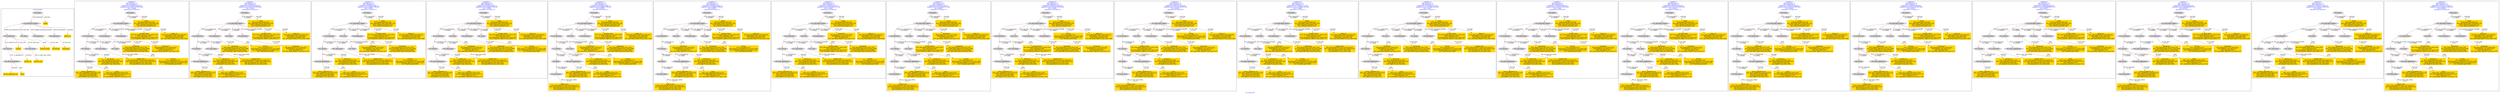 digraph n0 {
fontcolor="blue"
remincross="true"
label="s22-s-moca.xml"
subgraph cluster_0 {
label="1-correct model"
n2[style="filled",color="white",fillcolor="lightgray",label="E12_Production1"];
n3[style="filled",color="white",fillcolor="lightgray",label="E21_Person1"];
n4[shape="plaintext",style="filled",fillcolor="gold",label="Process"];
n5[style="filled",color="white",fillcolor="lightgray",label="E52_Time-Span1"];
n6[style="filled",color="white",fillcolor="lightgray",label="E82_Actor_Appellation1"];
n7[shape="plaintext",style="filled",fillcolor="gold",label="person_uri"];
n8[style="filled",color="white",fillcolor="lightgray",label="E22_Man-Made_Object1"];
n9[style="filled",color="white",fillcolor="lightgray",label="E35_Title1"];
n10[style="filled",color="white",fillcolor="lightgray",label="E8_Acquisition1"];
n11[style="filled",color="white",fillcolor="lightgray",label="E54_Dimension1"];
n12[shape="plaintext",style="filled",fillcolor="gold",label="object_uri"];
n13[shape="plaintext",style="filled",fillcolor="gold",label="Artwork_Name"];
n14[style="filled",color="white",fillcolor="lightgray",label="E38_Image1"];
n15[shape="plaintext",style="filled",fillcolor="gold",label="image"];
n16[shape="plaintext",style="filled",fillcolor="gold",label="Artwork_Year"];
n17[shape="plaintext",style="filled",fillcolor="gold",label="Dimensions"];
n18[shape="plaintext",style="filled",fillcolor="gold",label="person_appellation_uri"];
n19[shape="plaintext",style="filled",fillcolor="gold",label="name"];
n20[shape="plaintext",style="filled",fillcolor="gold",label="Provenance"];
}
subgraph cluster_1 {
label="candidate 0\nlink coherence:1.0\nnode coherence:1.0\nconfidence:0.5296338024441832\nmapping score:0.5432112674813944\ncost:17.99868\n-precision:0.83-recall:0.83"
n22[style="filled",color="white",fillcolor="lightgray",label="E12_Production1"];
n23[style="filled",color="white",fillcolor="lightgray",label="E21_Person1"];
n24[style="filled",color="white",fillcolor="lightgray",label="E52_Time-Span2"];
n25[style="filled",color="white",fillcolor="lightgray",label="E55_Type1"];
n26[style="filled",color="white",fillcolor="lightgray",label="E82_Actor_Appellation1"];
n27[style="filled",color="white",fillcolor="lightgray",label="E22_Man-Made_Object1"];
n28[style="filled",color="white",fillcolor="lightgray",label="E54_Dimension1"];
n29[style="filled",color="white",fillcolor="lightgray",label="E8_Acquisition1"];
n30[style="filled",color="white",fillcolor="lightgray",label="E38_Image1"];
n31[shape="plaintext",style="filled",fillcolor="gold",label="Provenance\n[E8_Acquisition,P3_has_note,0.441]\n[E30_Right,P3_has_note,0.227]\n[E35_Title,label,0.185]\n[E22_Man-Made_Object,P3_has_note,0.147]"];
n32[shape="plaintext",style="filled",fillcolor="gold",label="person_uri\n[E21_Person,classLink,0.354]\n[E82_Actor_Appellation,classLink,0.283]\n[E39_Actor,classLink,0.28]\n[E30_Right,P3_has_note,0.083]"];
n33[shape="plaintext",style="filled",fillcolor="gold",label="Process\n[E55_Type,label,0.475]\n[E29_Design_or_Procedure,P3_has_note,0.309]\n[E22_Man-Made_Object,P3_has_note,0.118]\n[E57_Material,label,0.098]"];
n34[shape="plaintext",style="filled",fillcolor="gold",label="Artwork_Name\n[E22_Man-Made_Object,P3_has_note,0.293]\n[E35_Title,label,0.292]\n[E73_Information_Object,P3_has_note,0.245]\n[E33_Linguistic_Object,P3_has_note,0.17]"];
n35[shape="plaintext",style="filled",fillcolor="gold",label="object_uri\n[E22_Man-Made_Object,classLink,0.85]\n[E30_Right,P3_has_note,0.053]\n[E38_Image,classLink,0.049]\n[E22_Man-Made_Object,P3_has_note,0.048]"];
n36[shape="plaintext",style="filled",fillcolor="gold",label="Artwork_Year\n[E52_Time-Span,P82b_end_of_the_end,0.41]\n[E52_Time-Span,P82_at_some_time_within,0.353]\n[E34_Inscription,P3_has_note,0.151]\n[E8_Acquisition,P3_has_note,0.086]"];
n37[shape="plaintext",style="filled",fillcolor="gold",label="image\n[E38_Image,classLink,0.44]\n[E22_Man-Made_Object,classLink,0.238]\n[E78_Collection,classLink,0.219]\n[E21_Person,classLink,0.103]"];
n38[shape="plaintext",style="filled",fillcolor="gold",label="Dimensions\n[E54_Dimension,P3_has_note,0.783]\n[E22_Man-Made_Object,P3_has_note,0.086]\n[E34_Inscription,P3_has_note,0.066]\n[E22_Man-Made_Object,classLink,0.065]"];
n39[shape="plaintext",style="filled",fillcolor="gold",label="person_appellation_uri\n[E82_Actor_Appellation,classLink,0.874]\n[E21_Person,classLink,0.061]\n[E39_Actor,classLink,0.049]\n[E30_Right,P3_has_note,0.015]"];
n40[shape="plaintext",style="filled",fillcolor="gold",label="name\n[E82_Actor_Appellation,label,0.433]\n[E22_Man-Made_Object,P3_has_note,0.213]\n[E35_Title,label,0.178]\n[E73_Information_Object,P3_has_note,0.176]"];
}
subgraph cluster_2 {
label="candidate 1\nlink coherence:1.0\nnode coherence:1.0\nconfidence:0.5296338024441832\nmapping score:0.5432112674813944\ncost:17.99873\n-precision:0.83-recall:0.83"
n42[style="filled",color="white",fillcolor="lightgray",label="E12_Production1"];
n43[style="filled",color="white",fillcolor="lightgray",label="E21_Person1"];
n44[style="filled",color="white",fillcolor="lightgray",label="E52_Time-Span2"];
n45[style="filled",color="white",fillcolor="lightgray",label="E82_Actor_Appellation1"];
n46[style="filled",color="white",fillcolor="lightgray",label="E22_Man-Made_Object1"];
n47[style="filled",color="white",fillcolor="lightgray",label="E54_Dimension1"];
n48[style="filled",color="white",fillcolor="lightgray",label="E55_Type2"];
n49[style="filled",color="white",fillcolor="lightgray",label="E8_Acquisition1"];
n50[style="filled",color="white",fillcolor="lightgray",label="E38_Image1"];
n51[shape="plaintext",style="filled",fillcolor="gold",label="Provenance\n[E8_Acquisition,P3_has_note,0.441]\n[E30_Right,P3_has_note,0.227]\n[E35_Title,label,0.185]\n[E22_Man-Made_Object,P3_has_note,0.147]"];
n52[shape="plaintext",style="filled",fillcolor="gold",label="person_uri\n[E21_Person,classLink,0.354]\n[E82_Actor_Appellation,classLink,0.283]\n[E39_Actor,classLink,0.28]\n[E30_Right,P3_has_note,0.083]"];
n53[shape="plaintext",style="filled",fillcolor="gold",label="Artwork_Name\n[E22_Man-Made_Object,P3_has_note,0.293]\n[E35_Title,label,0.292]\n[E73_Information_Object,P3_has_note,0.245]\n[E33_Linguistic_Object,P3_has_note,0.17]"];
n54[shape="plaintext",style="filled",fillcolor="gold",label="object_uri\n[E22_Man-Made_Object,classLink,0.85]\n[E30_Right,P3_has_note,0.053]\n[E38_Image,classLink,0.049]\n[E22_Man-Made_Object,P3_has_note,0.048]"];
n55[shape="plaintext",style="filled",fillcolor="gold",label="Artwork_Year\n[E52_Time-Span,P82b_end_of_the_end,0.41]\n[E52_Time-Span,P82_at_some_time_within,0.353]\n[E34_Inscription,P3_has_note,0.151]\n[E8_Acquisition,P3_has_note,0.086]"];
n56[shape="plaintext",style="filled",fillcolor="gold",label="Process\n[E55_Type,label,0.475]\n[E29_Design_or_Procedure,P3_has_note,0.309]\n[E22_Man-Made_Object,P3_has_note,0.118]\n[E57_Material,label,0.098]"];
n57[shape="plaintext",style="filled",fillcolor="gold",label="image\n[E38_Image,classLink,0.44]\n[E22_Man-Made_Object,classLink,0.238]\n[E78_Collection,classLink,0.219]\n[E21_Person,classLink,0.103]"];
n58[shape="plaintext",style="filled",fillcolor="gold",label="Dimensions\n[E54_Dimension,P3_has_note,0.783]\n[E22_Man-Made_Object,P3_has_note,0.086]\n[E34_Inscription,P3_has_note,0.066]\n[E22_Man-Made_Object,classLink,0.065]"];
n59[shape="plaintext",style="filled",fillcolor="gold",label="person_appellation_uri\n[E82_Actor_Appellation,classLink,0.874]\n[E21_Person,classLink,0.061]\n[E39_Actor,classLink,0.049]\n[E30_Right,P3_has_note,0.015]"];
n60[shape="plaintext",style="filled",fillcolor="gold",label="name\n[E82_Actor_Appellation,label,0.433]\n[E22_Man-Made_Object,P3_has_note,0.213]\n[E35_Title,label,0.178]\n[E73_Information_Object,P3_has_note,0.176]"];
}
subgraph cluster_3 {
label="candidate 10\nlink coherence:1.0\nnode coherence:1.0\nconfidence:0.503940321086773\nmapping score:0.534646773695591\ncost:17.99863\n-precision:0.78-recall:0.78"
n62[style="filled",color="white",fillcolor="lightgray",label="E12_Production1"];
n63[style="filled",color="white",fillcolor="lightgray",label="E21_Person1"];
n64[style="filled",color="white",fillcolor="lightgray",label="E52_Time-Span2"];
n65[style="filled",color="white",fillcolor="lightgray",label="E55_Type1"];
n66[style="filled",color="white",fillcolor="lightgray",label="E82_Actor_Appellation1"];
n67[style="filled",color="white",fillcolor="lightgray",label="E22_Man-Made_Object1"];
n68[style="filled",color="white",fillcolor="lightgray",label="E35_Title1"];
n69[style="filled",color="white",fillcolor="lightgray",label="E54_Dimension1"];
n70[style="filled",color="white",fillcolor="lightgray",label="E38_Image1"];
n71[shape="plaintext",style="filled",fillcolor="gold",label="person_uri\n[E21_Person,classLink,0.354]\n[E82_Actor_Appellation,classLink,0.283]\n[E39_Actor,classLink,0.28]\n[E30_Right,P3_has_note,0.083]"];
n72[shape="plaintext",style="filled",fillcolor="gold",label="Process\n[E55_Type,label,0.475]\n[E29_Design_or_Procedure,P3_has_note,0.309]\n[E22_Man-Made_Object,P3_has_note,0.118]\n[E57_Material,label,0.098]"];
n73[shape="plaintext",style="filled",fillcolor="gold",label="Artwork_Name\n[E22_Man-Made_Object,P3_has_note,0.293]\n[E35_Title,label,0.292]\n[E73_Information_Object,P3_has_note,0.245]\n[E33_Linguistic_Object,P3_has_note,0.17]"];
n74[shape="plaintext",style="filled",fillcolor="gold",label="object_uri\n[E22_Man-Made_Object,classLink,0.85]\n[E30_Right,P3_has_note,0.053]\n[E38_Image,classLink,0.049]\n[E22_Man-Made_Object,P3_has_note,0.048]"];
n75[shape="plaintext",style="filled",fillcolor="gold",label="Provenance\n[E8_Acquisition,P3_has_note,0.441]\n[E30_Right,P3_has_note,0.227]\n[E35_Title,label,0.185]\n[E22_Man-Made_Object,P3_has_note,0.147]"];
n76[shape="plaintext",style="filled",fillcolor="gold",label="Artwork_Year\n[E52_Time-Span,P82b_end_of_the_end,0.41]\n[E52_Time-Span,P82_at_some_time_within,0.353]\n[E34_Inscription,P3_has_note,0.151]\n[E8_Acquisition,P3_has_note,0.086]"];
n77[shape="plaintext",style="filled",fillcolor="gold",label="image\n[E38_Image,classLink,0.44]\n[E22_Man-Made_Object,classLink,0.238]\n[E78_Collection,classLink,0.219]\n[E21_Person,classLink,0.103]"];
n78[shape="plaintext",style="filled",fillcolor="gold",label="Dimensions\n[E54_Dimension,P3_has_note,0.783]\n[E22_Man-Made_Object,P3_has_note,0.086]\n[E34_Inscription,P3_has_note,0.066]\n[E22_Man-Made_Object,classLink,0.065]"];
n79[shape="plaintext",style="filled",fillcolor="gold",label="person_appellation_uri\n[E82_Actor_Appellation,classLink,0.874]\n[E21_Person,classLink,0.061]\n[E39_Actor,classLink,0.049]\n[E30_Right,P3_has_note,0.015]"];
n80[shape="plaintext",style="filled",fillcolor="gold",label="name\n[E82_Actor_Appellation,label,0.433]\n[E22_Man-Made_Object,P3_has_note,0.213]\n[E35_Title,label,0.178]\n[E73_Information_Object,P3_has_note,0.176]"];
}
subgraph cluster_4 {
label="candidate 11\nlink coherence:1.0\nnode coherence:1.0\nconfidence:0.503940321086773\nmapping score:0.534646773695591\ncost:17.99868\n-precision:0.78-recall:0.78"
n82[style="filled",color="white",fillcolor="lightgray",label="E12_Production1"];
n83[style="filled",color="white",fillcolor="lightgray",label="E21_Person1"];
n84[style="filled",color="white",fillcolor="lightgray",label="E52_Time-Span2"];
n85[style="filled",color="white",fillcolor="lightgray",label="E82_Actor_Appellation1"];
n86[style="filled",color="white",fillcolor="lightgray",label="E22_Man-Made_Object1"];
n87[style="filled",color="white",fillcolor="lightgray",label="E35_Title1"];
n88[style="filled",color="white",fillcolor="lightgray",label="E54_Dimension1"];
n89[style="filled",color="white",fillcolor="lightgray",label="E55_Type2"];
n90[style="filled",color="white",fillcolor="lightgray",label="E38_Image1"];
n91[shape="plaintext",style="filled",fillcolor="gold",label="person_uri\n[E21_Person,classLink,0.354]\n[E82_Actor_Appellation,classLink,0.283]\n[E39_Actor,classLink,0.28]\n[E30_Right,P3_has_note,0.083]"];
n92[shape="plaintext",style="filled",fillcolor="gold",label="Artwork_Name\n[E22_Man-Made_Object,P3_has_note,0.293]\n[E35_Title,label,0.292]\n[E73_Information_Object,P3_has_note,0.245]\n[E33_Linguistic_Object,P3_has_note,0.17]"];
n93[shape="plaintext",style="filled",fillcolor="gold",label="object_uri\n[E22_Man-Made_Object,classLink,0.85]\n[E30_Right,P3_has_note,0.053]\n[E38_Image,classLink,0.049]\n[E22_Man-Made_Object,P3_has_note,0.048]"];
n94[shape="plaintext",style="filled",fillcolor="gold",label="Provenance\n[E8_Acquisition,P3_has_note,0.441]\n[E30_Right,P3_has_note,0.227]\n[E35_Title,label,0.185]\n[E22_Man-Made_Object,P3_has_note,0.147]"];
n95[shape="plaintext",style="filled",fillcolor="gold",label="Artwork_Year\n[E52_Time-Span,P82b_end_of_the_end,0.41]\n[E52_Time-Span,P82_at_some_time_within,0.353]\n[E34_Inscription,P3_has_note,0.151]\n[E8_Acquisition,P3_has_note,0.086]"];
n96[shape="plaintext",style="filled",fillcolor="gold",label="Process\n[E55_Type,label,0.475]\n[E29_Design_or_Procedure,P3_has_note,0.309]\n[E22_Man-Made_Object,P3_has_note,0.118]\n[E57_Material,label,0.098]"];
n97[shape="plaintext",style="filled",fillcolor="gold",label="image\n[E38_Image,classLink,0.44]\n[E22_Man-Made_Object,classLink,0.238]\n[E78_Collection,classLink,0.219]\n[E21_Person,classLink,0.103]"];
n98[shape="plaintext",style="filled",fillcolor="gold",label="Dimensions\n[E54_Dimension,P3_has_note,0.783]\n[E22_Man-Made_Object,P3_has_note,0.086]\n[E34_Inscription,P3_has_note,0.066]\n[E22_Man-Made_Object,classLink,0.065]"];
n99[shape="plaintext",style="filled",fillcolor="gold",label="person_appellation_uri\n[E82_Actor_Appellation,classLink,0.874]\n[E21_Person,classLink,0.061]\n[E39_Actor,classLink,0.049]\n[E30_Right,P3_has_note,0.015]"];
n100[shape="plaintext",style="filled",fillcolor="gold",label="name\n[E82_Actor_Appellation,label,0.433]\n[E22_Man-Made_Object,P3_has_note,0.213]\n[E35_Title,label,0.178]\n[E73_Information_Object,P3_has_note,0.176]"];
}
subgraph cluster_5 {
label="candidate 12\nlink coherence:1.0\nnode coherence:1.0\nconfidence:0.503940321086773\nmapping score:0.534646773695591\ncost:18.99852\n-precision:0.68-recall:0.72"
n102[style="filled",color="white",fillcolor="lightgray",label="E12_Production1"];
n103[style="filled",color="white",fillcolor="lightgray",label="E21_Person1"];
n104[style="filled",color="white",fillcolor="lightgray",label="E55_Type1"];
n105[style="filled",color="white",fillcolor="lightgray",label="E67_Birth1"];
n106[style="filled",color="white",fillcolor="lightgray",label="E82_Actor_Appellation1"];
n107[style="filled",color="white",fillcolor="lightgray",label="E22_Man-Made_Object1"];
n108[style="filled",color="white",fillcolor="lightgray",label="E35_Title1"];
n109[style="filled",color="white",fillcolor="lightgray",label="E54_Dimension1"];
n110[style="filled",color="white",fillcolor="lightgray",label="E38_Image1"];
n111[style="filled",color="white",fillcolor="lightgray",label="E52_Time-Span1"];
n112[shape="plaintext",style="filled",fillcolor="gold",label="person_uri\n[E21_Person,classLink,0.354]\n[E82_Actor_Appellation,classLink,0.283]\n[E39_Actor,classLink,0.28]\n[E30_Right,P3_has_note,0.083]"];
n113[shape="plaintext",style="filled",fillcolor="gold",label="Process\n[E55_Type,label,0.475]\n[E29_Design_or_Procedure,P3_has_note,0.309]\n[E22_Man-Made_Object,P3_has_note,0.118]\n[E57_Material,label,0.098]"];
n114[shape="plaintext",style="filled",fillcolor="gold",label="Artwork_Name\n[E22_Man-Made_Object,P3_has_note,0.293]\n[E35_Title,label,0.292]\n[E73_Information_Object,P3_has_note,0.245]\n[E33_Linguistic_Object,P3_has_note,0.17]"];
n115[shape="plaintext",style="filled",fillcolor="gold",label="object_uri\n[E22_Man-Made_Object,classLink,0.85]\n[E30_Right,P3_has_note,0.053]\n[E38_Image,classLink,0.049]\n[E22_Man-Made_Object,P3_has_note,0.048]"];
n116[shape="plaintext",style="filled",fillcolor="gold",label="Provenance\n[E8_Acquisition,P3_has_note,0.441]\n[E30_Right,P3_has_note,0.227]\n[E35_Title,label,0.185]\n[E22_Man-Made_Object,P3_has_note,0.147]"];
n117[shape="plaintext",style="filled",fillcolor="gold",label="Artwork_Year\n[E52_Time-Span,P82b_end_of_the_end,0.41]\n[E52_Time-Span,P82_at_some_time_within,0.353]\n[E34_Inscription,P3_has_note,0.151]\n[E8_Acquisition,P3_has_note,0.086]"];
n118[shape="plaintext",style="filled",fillcolor="gold",label="image\n[E38_Image,classLink,0.44]\n[E22_Man-Made_Object,classLink,0.238]\n[E78_Collection,classLink,0.219]\n[E21_Person,classLink,0.103]"];
n119[shape="plaintext",style="filled",fillcolor="gold",label="Dimensions\n[E54_Dimension,P3_has_note,0.783]\n[E22_Man-Made_Object,P3_has_note,0.086]\n[E34_Inscription,P3_has_note,0.066]\n[E22_Man-Made_Object,classLink,0.065]"];
n120[shape="plaintext",style="filled",fillcolor="gold",label="person_appellation_uri\n[E82_Actor_Appellation,classLink,0.874]\n[E21_Person,classLink,0.061]\n[E39_Actor,classLink,0.049]\n[E30_Right,P3_has_note,0.015]"];
n121[shape="plaintext",style="filled",fillcolor="gold",label="name\n[E82_Actor_Appellation,label,0.433]\n[E22_Man-Made_Object,P3_has_note,0.213]\n[E35_Title,label,0.178]\n[E73_Information_Object,P3_has_note,0.176]"];
}
subgraph cluster_6 {
label="candidate 13\nlink coherence:1.0\nnode coherence:1.0\nconfidence:0.503940321086773\nmapping score:0.534646773695591\ncost:18.99857\n-precision:0.68-recall:0.72"
n123[style="filled",color="white",fillcolor="lightgray",label="E12_Production1"];
n124[style="filled",color="white",fillcolor="lightgray",label="E21_Person1"];
n125[style="filled",color="white",fillcolor="lightgray",label="E67_Birth1"];
n126[style="filled",color="white",fillcolor="lightgray",label="E82_Actor_Appellation1"];
n127[style="filled",color="white",fillcolor="lightgray",label="E22_Man-Made_Object1"];
n128[style="filled",color="white",fillcolor="lightgray",label="E35_Title1"];
n129[style="filled",color="white",fillcolor="lightgray",label="E54_Dimension1"];
n130[style="filled",color="white",fillcolor="lightgray",label="E55_Type2"];
n131[style="filled",color="white",fillcolor="lightgray",label="E38_Image1"];
n132[style="filled",color="white",fillcolor="lightgray",label="E52_Time-Span1"];
n133[shape="plaintext",style="filled",fillcolor="gold",label="person_uri\n[E21_Person,classLink,0.354]\n[E82_Actor_Appellation,classLink,0.283]\n[E39_Actor,classLink,0.28]\n[E30_Right,P3_has_note,0.083]"];
n134[shape="plaintext",style="filled",fillcolor="gold",label="Artwork_Name\n[E22_Man-Made_Object,P3_has_note,0.293]\n[E35_Title,label,0.292]\n[E73_Information_Object,P3_has_note,0.245]\n[E33_Linguistic_Object,P3_has_note,0.17]"];
n135[shape="plaintext",style="filled",fillcolor="gold",label="object_uri\n[E22_Man-Made_Object,classLink,0.85]\n[E30_Right,P3_has_note,0.053]\n[E38_Image,classLink,0.049]\n[E22_Man-Made_Object,P3_has_note,0.048]"];
n136[shape="plaintext",style="filled",fillcolor="gold",label="Provenance\n[E8_Acquisition,P3_has_note,0.441]\n[E30_Right,P3_has_note,0.227]\n[E35_Title,label,0.185]\n[E22_Man-Made_Object,P3_has_note,0.147]"];
n137[shape="plaintext",style="filled",fillcolor="gold",label="Artwork_Year\n[E52_Time-Span,P82b_end_of_the_end,0.41]\n[E52_Time-Span,P82_at_some_time_within,0.353]\n[E34_Inscription,P3_has_note,0.151]\n[E8_Acquisition,P3_has_note,0.086]"];
n138[shape="plaintext",style="filled",fillcolor="gold",label="Process\n[E55_Type,label,0.475]\n[E29_Design_or_Procedure,P3_has_note,0.309]\n[E22_Man-Made_Object,P3_has_note,0.118]\n[E57_Material,label,0.098]"];
n139[shape="plaintext",style="filled",fillcolor="gold",label="image\n[E38_Image,classLink,0.44]\n[E22_Man-Made_Object,classLink,0.238]\n[E78_Collection,classLink,0.219]\n[E21_Person,classLink,0.103]"];
n140[shape="plaintext",style="filled",fillcolor="gold",label="Dimensions\n[E54_Dimension,P3_has_note,0.783]\n[E22_Man-Made_Object,P3_has_note,0.086]\n[E34_Inscription,P3_has_note,0.066]\n[E22_Man-Made_Object,classLink,0.065]"];
n141[shape="plaintext",style="filled",fillcolor="gold",label="person_appellation_uri\n[E82_Actor_Appellation,classLink,0.874]\n[E21_Person,classLink,0.061]\n[E39_Actor,classLink,0.049]\n[E30_Right,P3_has_note,0.015]"];
n142[shape="plaintext",style="filled",fillcolor="gold",label="name\n[E82_Actor_Appellation,label,0.433]\n[E22_Man-Made_Object,P3_has_note,0.213]\n[E35_Title,label,0.178]\n[E73_Information_Object,P3_has_note,0.176]"];
}
subgraph cluster_7 {
label="candidate 14\nlink coherence:1.0\nnode coherence:1.0\nconfidence:0.50006182700731\nmapping score:0.5333539423357699\ncost:17.99863\n-precision:0.83-recall:0.83"
n144[style="filled",color="white",fillcolor="lightgray",label="E12_Production1"];
n145[style="filled",color="white",fillcolor="lightgray",label="E21_Person1"];
n146[style="filled",color="white",fillcolor="lightgray",label="E52_Time-Span2"];
n147[style="filled",color="white",fillcolor="lightgray",label="E55_Type1"];
n148[style="filled",color="white",fillcolor="lightgray",label="E82_Actor_Appellation1"];
n149[style="filled",color="white",fillcolor="lightgray",label="E22_Man-Made_Object1"];
n150[style="filled",color="white",fillcolor="lightgray",label="E35_Title1"];
n151[style="filled",color="white",fillcolor="lightgray",label="E54_Dimension1"];
n152[style="filled",color="white",fillcolor="lightgray",label="E38_Image1"];
n153[shape="plaintext",style="filled",fillcolor="gold",label="person_uri\n[E21_Person,classLink,0.354]\n[E82_Actor_Appellation,classLink,0.283]\n[E39_Actor,classLink,0.28]\n[E30_Right,P3_has_note,0.083]"];
n154[shape="plaintext",style="filled",fillcolor="gold",label="Process\n[E55_Type,label,0.475]\n[E29_Design_or_Procedure,P3_has_note,0.309]\n[E22_Man-Made_Object,P3_has_note,0.118]\n[E57_Material,label,0.098]"];
n155[shape="plaintext",style="filled",fillcolor="gold",label="Provenance\n[E8_Acquisition,P3_has_note,0.441]\n[E30_Right,P3_has_note,0.227]\n[E35_Title,label,0.185]\n[E22_Man-Made_Object,P3_has_note,0.147]"];
n156[shape="plaintext",style="filled",fillcolor="gold",label="object_uri\n[E22_Man-Made_Object,classLink,0.85]\n[E30_Right,P3_has_note,0.053]\n[E38_Image,classLink,0.049]\n[E22_Man-Made_Object,P3_has_note,0.048]"];
n157[shape="plaintext",style="filled",fillcolor="gold",label="Artwork_Year\n[E52_Time-Span,P82b_end_of_the_end,0.41]\n[E52_Time-Span,P82_at_some_time_within,0.353]\n[E34_Inscription,P3_has_note,0.151]\n[E8_Acquisition,P3_has_note,0.086]"];
n158[shape="plaintext",style="filled",fillcolor="gold",label="Artwork_Name\n[E22_Man-Made_Object,P3_has_note,0.293]\n[E35_Title,label,0.292]\n[E73_Information_Object,P3_has_note,0.245]\n[E33_Linguistic_Object,P3_has_note,0.17]"];
n159[shape="plaintext",style="filled",fillcolor="gold",label="image\n[E38_Image,classLink,0.44]\n[E22_Man-Made_Object,classLink,0.238]\n[E78_Collection,classLink,0.219]\n[E21_Person,classLink,0.103]"];
n160[shape="plaintext",style="filled",fillcolor="gold",label="Dimensions\n[E54_Dimension,P3_has_note,0.783]\n[E22_Man-Made_Object,P3_has_note,0.086]\n[E34_Inscription,P3_has_note,0.066]\n[E22_Man-Made_Object,classLink,0.065]"];
n161[shape="plaintext",style="filled",fillcolor="gold",label="person_appellation_uri\n[E82_Actor_Appellation,classLink,0.874]\n[E21_Person,classLink,0.061]\n[E39_Actor,classLink,0.049]\n[E30_Right,P3_has_note,0.015]"];
n162[shape="plaintext",style="filled",fillcolor="gold",label="name\n[E82_Actor_Appellation,label,0.433]\n[E22_Man-Made_Object,P3_has_note,0.213]\n[E35_Title,label,0.178]\n[E73_Information_Object,P3_has_note,0.176]"];
}
subgraph cluster_8 {
label="candidate 15\nlink coherence:1.0\nnode coherence:1.0\nconfidence:0.50006182700731\nmapping score:0.5333539423357699\ncost:18.99852\n-precision:0.74-recall:0.78"
n164[style="filled",color="white",fillcolor="lightgray",label="E12_Production1"];
n165[style="filled",color="white",fillcolor="lightgray",label="E21_Person1"];
n166[style="filled",color="white",fillcolor="lightgray",label="E55_Type1"];
n167[style="filled",color="white",fillcolor="lightgray",label="E67_Birth1"];
n168[style="filled",color="white",fillcolor="lightgray",label="E82_Actor_Appellation1"];
n169[style="filled",color="white",fillcolor="lightgray",label="E22_Man-Made_Object1"];
n170[style="filled",color="white",fillcolor="lightgray",label="E35_Title1"];
n171[style="filled",color="white",fillcolor="lightgray",label="E54_Dimension1"];
n172[style="filled",color="white",fillcolor="lightgray",label="E38_Image1"];
n173[style="filled",color="white",fillcolor="lightgray",label="E52_Time-Span1"];
n174[shape="plaintext",style="filled",fillcolor="gold",label="person_uri\n[E21_Person,classLink,0.354]\n[E82_Actor_Appellation,classLink,0.283]\n[E39_Actor,classLink,0.28]\n[E30_Right,P3_has_note,0.083]"];
n175[shape="plaintext",style="filled",fillcolor="gold",label="Process\n[E55_Type,label,0.475]\n[E29_Design_or_Procedure,P3_has_note,0.309]\n[E22_Man-Made_Object,P3_has_note,0.118]\n[E57_Material,label,0.098]"];
n176[shape="plaintext",style="filled",fillcolor="gold",label="Provenance\n[E8_Acquisition,P3_has_note,0.441]\n[E30_Right,P3_has_note,0.227]\n[E35_Title,label,0.185]\n[E22_Man-Made_Object,P3_has_note,0.147]"];
n177[shape="plaintext",style="filled",fillcolor="gold",label="object_uri\n[E22_Man-Made_Object,classLink,0.85]\n[E30_Right,P3_has_note,0.053]\n[E38_Image,classLink,0.049]\n[E22_Man-Made_Object,P3_has_note,0.048]"];
n178[shape="plaintext",style="filled",fillcolor="gold",label="Artwork_Year\n[E52_Time-Span,P82b_end_of_the_end,0.41]\n[E52_Time-Span,P82_at_some_time_within,0.353]\n[E34_Inscription,P3_has_note,0.151]\n[E8_Acquisition,P3_has_note,0.086]"];
n179[shape="plaintext",style="filled",fillcolor="gold",label="Artwork_Name\n[E22_Man-Made_Object,P3_has_note,0.293]\n[E35_Title,label,0.292]\n[E73_Information_Object,P3_has_note,0.245]\n[E33_Linguistic_Object,P3_has_note,0.17]"];
n180[shape="plaintext",style="filled",fillcolor="gold",label="image\n[E38_Image,classLink,0.44]\n[E22_Man-Made_Object,classLink,0.238]\n[E78_Collection,classLink,0.219]\n[E21_Person,classLink,0.103]"];
n181[shape="plaintext",style="filled",fillcolor="gold",label="Dimensions\n[E54_Dimension,P3_has_note,0.783]\n[E22_Man-Made_Object,P3_has_note,0.086]\n[E34_Inscription,P3_has_note,0.066]\n[E22_Man-Made_Object,classLink,0.065]"];
n182[shape="plaintext",style="filled",fillcolor="gold",label="person_appellation_uri\n[E82_Actor_Appellation,classLink,0.874]\n[E21_Person,classLink,0.061]\n[E39_Actor,classLink,0.049]\n[E30_Right,P3_has_note,0.015]"];
n183[shape="plaintext",style="filled",fillcolor="gold",label="name\n[E82_Actor_Appellation,label,0.433]\n[E22_Man-Made_Object,P3_has_note,0.213]\n[E35_Title,label,0.178]\n[E73_Information_Object,P3_has_note,0.176]"];
}
subgraph cluster_9 {
label="candidate 16\nlink coherence:1.0\nnode coherence:1.0\nconfidence:0.4938512474695592\nmapping score:0.5312837491565198\ncost:17.99862\n-precision:0.94-recall:0.94"
n185[style="filled",color="white",fillcolor="lightgray",label="E12_Production1"];
n186[style="filled",color="white",fillcolor="lightgray",label="E21_Person1"];
n187[style="filled",color="white",fillcolor="lightgray",label="E52_Time-Span2"];
n188[style="filled",color="white",fillcolor="lightgray",label="E82_Actor_Appellation1"];
n189[style="filled",color="white",fillcolor="lightgray",label="E22_Man-Made_Object1"];
n190[style="filled",color="white",fillcolor="lightgray",label="E35_Title1"];
n191[style="filled",color="white",fillcolor="lightgray",label="E54_Dimension1"];
n192[style="filled",color="white",fillcolor="lightgray",label="E8_Acquisition1"];
n193[style="filled",color="white",fillcolor="lightgray",label="E38_Image1"];
n194[shape="plaintext",style="filled",fillcolor="gold",label="Provenance\n[E8_Acquisition,P3_has_note,0.441]\n[E30_Right,P3_has_note,0.227]\n[E35_Title,label,0.185]\n[E22_Man-Made_Object,P3_has_note,0.147]"];
n195[shape="plaintext",style="filled",fillcolor="gold",label="person_uri\n[E21_Person,classLink,0.354]\n[E82_Actor_Appellation,classLink,0.283]\n[E39_Actor,classLink,0.28]\n[E30_Right,P3_has_note,0.083]"];
n196[shape="plaintext",style="filled",fillcolor="gold",label="Process\n[E55_Type,label,0.475]\n[E29_Design_or_Procedure,P3_has_note,0.309]\n[E22_Man-Made_Object,P3_has_note,0.118]\n[E57_Material,label,0.098]"];
n197[shape="plaintext",style="filled",fillcolor="gold",label="object_uri\n[E22_Man-Made_Object,classLink,0.85]\n[E30_Right,P3_has_note,0.053]\n[E38_Image,classLink,0.049]\n[E22_Man-Made_Object,P3_has_note,0.048]"];
n198[shape="plaintext",style="filled",fillcolor="gold",label="Artwork_Year\n[E52_Time-Span,P82b_end_of_the_end,0.41]\n[E52_Time-Span,P82_at_some_time_within,0.353]\n[E34_Inscription,P3_has_note,0.151]\n[E8_Acquisition,P3_has_note,0.086]"];
n199[shape="plaintext",style="filled",fillcolor="gold",label="Artwork_Name\n[E22_Man-Made_Object,P3_has_note,0.293]\n[E35_Title,label,0.292]\n[E73_Information_Object,P3_has_note,0.245]\n[E33_Linguistic_Object,P3_has_note,0.17]"];
n200[shape="plaintext",style="filled",fillcolor="gold",label="image\n[E38_Image,classLink,0.44]\n[E22_Man-Made_Object,classLink,0.238]\n[E78_Collection,classLink,0.219]\n[E21_Person,classLink,0.103]"];
n201[shape="plaintext",style="filled",fillcolor="gold",label="Dimensions\n[E54_Dimension,P3_has_note,0.783]\n[E22_Man-Made_Object,P3_has_note,0.086]\n[E34_Inscription,P3_has_note,0.066]\n[E22_Man-Made_Object,classLink,0.065]"];
n202[shape="plaintext",style="filled",fillcolor="gold",label="person_appellation_uri\n[E82_Actor_Appellation,classLink,0.874]\n[E21_Person,classLink,0.061]\n[E39_Actor,classLink,0.049]\n[E30_Right,P3_has_note,0.015]"];
n203[shape="plaintext",style="filled",fillcolor="gold",label="name\n[E82_Actor_Appellation,label,0.433]\n[E22_Man-Made_Object,P3_has_note,0.213]\n[E35_Title,label,0.178]\n[E73_Information_Object,P3_has_note,0.176]"];
}
subgraph cluster_10 {
label="candidate 17\nlink coherence:1.0\nnode coherence:1.0\nconfidence:0.4938512474695592\nmapping score:0.5312837491565198\ncost:18.99851\n-precision:0.84-recall:0.89"
n205[style="filled",color="white",fillcolor="lightgray",label="E12_Production1"];
n206[style="filled",color="white",fillcolor="lightgray",label="E21_Person1"];
n207[style="filled",color="white",fillcolor="lightgray",label="E67_Birth1"];
n208[style="filled",color="white",fillcolor="lightgray",label="E82_Actor_Appellation1"];
n209[style="filled",color="white",fillcolor="lightgray",label="E22_Man-Made_Object1"];
n210[style="filled",color="white",fillcolor="lightgray",label="E35_Title1"];
n211[style="filled",color="white",fillcolor="lightgray",label="E54_Dimension1"];
n212[style="filled",color="white",fillcolor="lightgray",label="E8_Acquisition1"];
n213[style="filled",color="white",fillcolor="lightgray",label="E38_Image1"];
n214[style="filled",color="white",fillcolor="lightgray",label="E52_Time-Span1"];
n215[shape="plaintext",style="filled",fillcolor="gold",label="Provenance\n[E8_Acquisition,P3_has_note,0.441]\n[E30_Right,P3_has_note,0.227]\n[E35_Title,label,0.185]\n[E22_Man-Made_Object,P3_has_note,0.147]"];
n216[shape="plaintext",style="filled",fillcolor="gold",label="person_uri\n[E21_Person,classLink,0.354]\n[E82_Actor_Appellation,classLink,0.283]\n[E39_Actor,classLink,0.28]\n[E30_Right,P3_has_note,0.083]"];
n217[shape="plaintext",style="filled",fillcolor="gold",label="Process\n[E55_Type,label,0.475]\n[E29_Design_or_Procedure,P3_has_note,0.309]\n[E22_Man-Made_Object,P3_has_note,0.118]\n[E57_Material,label,0.098]"];
n218[shape="plaintext",style="filled",fillcolor="gold",label="object_uri\n[E22_Man-Made_Object,classLink,0.85]\n[E30_Right,P3_has_note,0.053]\n[E38_Image,classLink,0.049]\n[E22_Man-Made_Object,P3_has_note,0.048]"];
n219[shape="plaintext",style="filled",fillcolor="gold",label="Artwork_Year\n[E52_Time-Span,P82b_end_of_the_end,0.41]\n[E52_Time-Span,P82_at_some_time_within,0.353]\n[E34_Inscription,P3_has_note,0.151]\n[E8_Acquisition,P3_has_note,0.086]"];
n220[shape="plaintext",style="filled",fillcolor="gold",label="Artwork_Name\n[E22_Man-Made_Object,P3_has_note,0.293]\n[E35_Title,label,0.292]\n[E73_Information_Object,P3_has_note,0.245]\n[E33_Linguistic_Object,P3_has_note,0.17]"];
n221[shape="plaintext",style="filled",fillcolor="gold",label="image\n[E38_Image,classLink,0.44]\n[E22_Man-Made_Object,classLink,0.238]\n[E78_Collection,classLink,0.219]\n[E21_Person,classLink,0.103]"];
n222[shape="plaintext",style="filled",fillcolor="gold",label="Dimensions\n[E54_Dimension,P3_has_note,0.783]\n[E22_Man-Made_Object,P3_has_note,0.086]\n[E34_Inscription,P3_has_note,0.066]\n[E22_Man-Made_Object,classLink,0.065]"];
n223[shape="plaintext",style="filled",fillcolor="gold",label="person_appellation_uri\n[E82_Actor_Appellation,classLink,0.874]\n[E21_Person,classLink,0.061]\n[E39_Actor,classLink,0.049]\n[E30_Right,P3_has_note,0.015]"];
n224[shape="plaintext",style="filled",fillcolor="gold",label="name\n[E82_Actor_Appellation,label,0.433]\n[E22_Man-Made_Object,P3_has_note,0.213]\n[E35_Title,label,0.178]\n[E73_Information_Object,P3_has_note,0.176]"];
}
subgraph cluster_11 {
label="candidate 18\nlink coherence:1.0\nnode coherence:1.0\nconfidence:0.47728290237732507\nmapping score:0.5257609674591084\ncost:17.99865\n-precision:0.72-recall:0.72"
n226[style="filled",color="white",fillcolor="lightgray",label="E12_Production1"];
n227[style="filled",color="white",fillcolor="lightgray",label="E21_Person1"];
n228[style="filled",color="white",fillcolor="lightgray",label="E55_Type1"];
n229[style="filled",color="white",fillcolor="lightgray",label="E82_Actor_Appellation1"];
n230[style="filled",color="white",fillcolor="lightgray",label="E22_Man-Made_Object1"];
n231[style="filled",color="white",fillcolor="lightgray",label="E35_Title1"];
n232[style="filled",color="white",fillcolor="lightgray",label="E54_Dimension1"];
n233[style="filled",color="white",fillcolor="lightgray",label="E8_Acquisition1"];
n234[style="filled",color="white",fillcolor="lightgray",label="E38_Image1"];
n235[shape="plaintext",style="filled",fillcolor="gold",label="Artwork_Year\n[E52_Time-Span,P82b_end_of_the_end,0.41]\n[E52_Time-Span,P82_at_some_time_within,0.353]\n[E34_Inscription,P3_has_note,0.151]\n[E8_Acquisition,P3_has_note,0.086]"];
n236[shape="plaintext",style="filled",fillcolor="gold",label="person_uri\n[E21_Person,classLink,0.354]\n[E82_Actor_Appellation,classLink,0.283]\n[E39_Actor,classLink,0.28]\n[E30_Right,P3_has_note,0.083]"];
n237[shape="plaintext",style="filled",fillcolor="gold",label="Process\n[E55_Type,label,0.475]\n[E29_Design_or_Procedure,P3_has_note,0.309]\n[E22_Man-Made_Object,P3_has_note,0.118]\n[E57_Material,label,0.098]"];
n238[shape="plaintext",style="filled",fillcolor="gold",label="Artwork_Name\n[E22_Man-Made_Object,P3_has_note,0.293]\n[E35_Title,label,0.292]\n[E73_Information_Object,P3_has_note,0.245]\n[E33_Linguistic_Object,P3_has_note,0.17]"];
n239[shape="plaintext",style="filled",fillcolor="gold",label="object_uri\n[E22_Man-Made_Object,classLink,0.85]\n[E30_Right,P3_has_note,0.053]\n[E38_Image,classLink,0.049]\n[E22_Man-Made_Object,P3_has_note,0.048]"];
n240[shape="plaintext",style="filled",fillcolor="gold",label="Provenance\n[E8_Acquisition,P3_has_note,0.441]\n[E30_Right,P3_has_note,0.227]\n[E35_Title,label,0.185]\n[E22_Man-Made_Object,P3_has_note,0.147]"];
n241[shape="plaintext",style="filled",fillcolor="gold",label="image\n[E38_Image,classLink,0.44]\n[E22_Man-Made_Object,classLink,0.238]\n[E78_Collection,classLink,0.219]\n[E21_Person,classLink,0.103]"];
n242[shape="plaintext",style="filled",fillcolor="gold",label="Dimensions\n[E54_Dimension,P3_has_note,0.783]\n[E22_Man-Made_Object,P3_has_note,0.086]\n[E34_Inscription,P3_has_note,0.066]\n[E22_Man-Made_Object,classLink,0.065]"];
n243[shape="plaintext",style="filled",fillcolor="gold",label="person_appellation_uri\n[E82_Actor_Appellation,classLink,0.874]\n[E21_Person,classLink,0.061]\n[E39_Actor,classLink,0.049]\n[E30_Right,P3_has_note,0.015]"];
n244[shape="plaintext",style="filled",fillcolor="gold",label="name\n[E82_Actor_Appellation,label,0.433]\n[E22_Man-Made_Object,P3_has_note,0.213]\n[E35_Title,label,0.178]\n[E73_Information_Object,P3_has_note,0.176]"];
}
subgraph cluster_12 {
label="candidate 19\nlink coherence:1.0\nnode coherence:1.0\nconfidence:0.47728290237732507\nmapping score:0.5257609674591084\ncost:17.9987\n-precision:0.72-recall:0.72"
n246[style="filled",color="white",fillcolor="lightgray",label="E12_Production1"];
n247[style="filled",color="white",fillcolor="lightgray",label="E21_Person1"];
n248[style="filled",color="white",fillcolor="lightgray",label="E82_Actor_Appellation1"];
n249[style="filled",color="white",fillcolor="lightgray",label="E22_Man-Made_Object1"];
n250[style="filled",color="white",fillcolor="lightgray",label="E35_Title1"];
n251[style="filled",color="white",fillcolor="lightgray",label="E54_Dimension1"];
n252[style="filled",color="white",fillcolor="lightgray",label="E55_Type2"];
n253[style="filled",color="white",fillcolor="lightgray",label="E8_Acquisition1"];
n254[style="filled",color="white",fillcolor="lightgray",label="E38_Image1"];
n255[shape="plaintext",style="filled",fillcolor="gold",label="Artwork_Year\n[E52_Time-Span,P82b_end_of_the_end,0.41]\n[E52_Time-Span,P82_at_some_time_within,0.353]\n[E34_Inscription,P3_has_note,0.151]\n[E8_Acquisition,P3_has_note,0.086]"];
n256[shape="plaintext",style="filled",fillcolor="gold",label="person_uri\n[E21_Person,classLink,0.354]\n[E82_Actor_Appellation,classLink,0.283]\n[E39_Actor,classLink,0.28]\n[E30_Right,P3_has_note,0.083]"];
n257[shape="plaintext",style="filled",fillcolor="gold",label="Artwork_Name\n[E22_Man-Made_Object,P3_has_note,0.293]\n[E35_Title,label,0.292]\n[E73_Information_Object,P3_has_note,0.245]\n[E33_Linguistic_Object,P3_has_note,0.17]"];
n258[shape="plaintext",style="filled",fillcolor="gold",label="object_uri\n[E22_Man-Made_Object,classLink,0.85]\n[E30_Right,P3_has_note,0.053]\n[E38_Image,classLink,0.049]\n[E22_Man-Made_Object,P3_has_note,0.048]"];
n259[shape="plaintext",style="filled",fillcolor="gold",label="Provenance\n[E8_Acquisition,P3_has_note,0.441]\n[E30_Right,P3_has_note,0.227]\n[E35_Title,label,0.185]\n[E22_Man-Made_Object,P3_has_note,0.147]"];
n260[shape="plaintext",style="filled",fillcolor="gold",label="Process\n[E55_Type,label,0.475]\n[E29_Design_or_Procedure,P3_has_note,0.309]\n[E22_Man-Made_Object,P3_has_note,0.118]\n[E57_Material,label,0.098]"];
n261[shape="plaintext",style="filled",fillcolor="gold",label="image\n[E38_Image,classLink,0.44]\n[E22_Man-Made_Object,classLink,0.238]\n[E78_Collection,classLink,0.219]\n[E21_Person,classLink,0.103]"];
n262[shape="plaintext",style="filled",fillcolor="gold",label="Dimensions\n[E54_Dimension,P3_has_note,0.783]\n[E22_Man-Made_Object,P3_has_note,0.086]\n[E34_Inscription,P3_has_note,0.066]\n[E22_Man-Made_Object,classLink,0.065]"];
n263[shape="plaintext",style="filled",fillcolor="gold",label="person_appellation_uri\n[E82_Actor_Appellation,classLink,0.874]\n[E21_Person,classLink,0.061]\n[E39_Actor,classLink,0.049]\n[E30_Right,P3_has_note,0.015]"];
n264[shape="plaintext",style="filled",fillcolor="gold",label="name\n[E82_Actor_Appellation,label,0.433]\n[E22_Man-Made_Object,P3_has_note,0.213]\n[E35_Title,label,0.178]\n[E73_Information_Object,P3_has_note,0.176]"];
}
subgraph cluster_13 {
label="candidate 2\nlink coherence:1.0\nnode coherence:1.0\nconfidence:0.5296338024441832\nmapping score:0.5432112674813944\ncost:17.9988\n-precision:0.83-recall:0.83"
n266[style="filled",color="white",fillcolor="lightgray",label="E12_Production1"];
n267[style="filled",color="white",fillcolor="lightgray",label="E21_Person1"];
n268[style="filled",color="white",fillcolor="lightgray",label="E52_Time-Span2"];
n269[style="filled",color="white",fillcolor="lightgray",label="E82_Actor_Appellation1"];
n270[style="filled",color="white",fillcolor="lightgray",label="E22_Man-Made_Object1"];
n271[style="filled",color="white",fillcolor="lightgray",label="E54_Dimension1"];
n272[style="filled",color="white",fillcolor="lightgray",label="E55_Type3"];
n273[style="filled",color="white",fillcolor="lightgray",label="E8_Acquisition1"];
n274[style="filled",color="white",fillcolor="lightgray",label="E38_Image1"];
n275[shape="plaintext",style="filled",fillcolor="gold",label="Provenance\n[E8_Acquisition,P3_has_note,0.441]\n[E30_Right,P3_has_note,0.227]\n[E35_Title,label,0.185]\n[E22_Man-Made_Object,P3_has_note,0.147]"];
n276[shape="plaintext",style="filled",fillcolor="gold",label="person_uri\n[E21_Person,classLink,0.354]\n[E82_Actor_Appellation,classLink,0.283]\n[E39_Actor,classLink,0.28]\n[E30_Right,P3_has_note,0.083]"];
n277[shape="plaintext",style="filled",fillcolor="gold",label="Artwork_Name\n[E22_Man-Made_Object,P3_has_note,0.293]\n[E35_Title,label,0.292]\n[E73_Information_Object,P3_has_note,0.245]\n[E33_Linguistic_Object,P3_has_note,0.17]"];
n278[shape="plaintext",style="filled",fillcolor="gold",label="object_uri\n[E22_Man-Made_Object,classLink,0.85]\n[E30_Right,P3_has_note,0.053]\n[E38_Image,classLink,0.049]\n[E22_Man-Made_Object,P3_has_note,0.048]"];
n279[shape="plaintext",style="filled",fillcolor="gold",label="Process\n[E55_Type,label,0.475]\n[E29_Design_or_Procedure,P3_has_note,0.309]\n[E22_Man-Made_Object,P3_has_note,0.118]\n[E57_Material,label,0.098]"];
n280[shape="plaintext",style="filled",fillcolor="gold",label="Artwork_Year\n[E52_Time-Span,P82b_end_of_the_end,0.41]\n[E52_Time-Span,P82_at_some_time_within,0.353]\n[E34_Inscription,P3_has_note,0.151]\n[E8_Acquisition,P3_has_note,0.086]"];
n281[shape="plaintext",style="filled",fillcolor="gold",label="image\n[E38_Image,classLink,0.44]\n[E22_Man-Made_Object,classLink,0.238]\n[E78_Collection,classLink,0.219]\n[E21_Person,classLink,0.103]"];
n282[shape="plaintext",style="filled",fillcolor="gold",label="Dimensions\n[E54_Dimension,P3_has_note,0.783]\n[E22_Man-Made_Object,P3_has_note,0.086]\n[E34_Inscription,P3_has_note,0.066]\n[E22_Man-Made_Object,classLink,0.065]"];
n283[shape="plaintext",style="filled",fillcolor="gold",label="person_appellation_uri\n[E82_Actor_Appellation,classLink,0.874]\n[E21_Person,classLink,0.061]\n[E39_Actor,classLink,0.049]\n[E30_Right,P3_has_note,0.015]"];
n284[shape="plaintext",style="filled",fillcolor="gold",label="name\n[E82_Actor_Appellation,label,0.433]\n[E22_Man-Made_Object,P3_has_note,0.213]\n[E35_Title,label,0.178]\n[E73_Information_Object,P3_has_note,0.176]"];
}
subgraph cluster_14 {
label="candidate 3\nlink coherence:1.0\nnode coherence:1.0\nconfidence:0.5296338024441832\nmapping score:0.5432112674813944\ncost:18.99857\n-precision:0.74-recall:0.78"
n286[style="filled",color="white",fillcolor="lightgray",label="E12_Production1"];
n287[style="filled",color="white",fillcolor="lightgray",label="E21_Person1"];
n288[style="filled",color="white",fillcolor="lightgray",label="E55_Type1"];
n289[style="filled",color="white",fillcolor="lightgray",label="E67_Birth1"];
n290[style="filled",color="white",fillcolor="lightgray",label="E82_Actor_Appellation1"];
n291[style="filled",color="white",fillcolor="lightgray",label="E22_Man-Made_Object1"];
n292[style="filled",color="white",fillcolor="lightgray",label="E54_Dimension1"];
n293[style="filled",color="white",fillcolor="lightgray",label="E8_Acquisition1"];
n294[style="filled",color="white",fillcolor="lightgray",label="E38_Image1"];
n295[style="filled",color="white",fillcolor="lightgray",label="E52_Time-Span1"];
n296[shape="plaintext",style="filled",fillcolor="gold",label="Provenance\n[E8_Acquisition,P3_has_note,0.441]\n[E30_Right,P3_has_note,0.227]\n[E35_Title,label,0.185]\n[E22_Man-Made_Object,P3_has_note,0.147]"];
n297[shape="plaintext",style="filled",fillcolor="gold",label="person_uri\n[E21_Person,classLink,0.354]\n[E82_Actor_Appellation,classLink,0.283]\n[E39_Actor,classLink,0.28]\n[E30_Right,P3_has_note,0.083]"];
n298[shape="plaintext",style="filled",fillcolor="gold",label="Process\n[E55_Type,label,0.475]\n[E29_Design_or_Procedure,P3_has_note,0.309]\n[E22_Man-Made_Object,P3_has_note,0.118]\n[E57_Material,label,0.098]"];
n299[shape="plaintext",style="filled",fillcolor="gold",label="Artwork_Name\n[E22_Man-Made_Object,P3_has_note,0.293]\n[E35_Title,label,0.292]\n[E73_Information_Object,P3_has_note,0.245]\n[E33_Linguistic_Object,P3_has_note,0.17]"];
n300[shape="plaintext",style="filled",fillcolor="gold",label="object_uri\n[E22_Man-Made_Object,classLink,0.85]\n[E30_Right,P3_has_note,0.053]\n[E38_Image,classLink,0.049]\n[E22_Man-Made_Object,P3_has_note,0.048]"];
n301[shape="plaintext",style="filled",fillcolor="gold",label="Artwork_Year\n[E52_Time-Span,P82b_end_of_the_end,0.41]\n[E52_Time-Span,P82_at_some_time_within,0.353]\n[E34_Inscription,P3_has_note,0.151]\n[E8_Acquisition,P3_has_note,0.086]"];
n302[shape="plaintext",style="filled",fillcolor="gold",label="image\n[E38_Image,classLink,0.44]\n[E22_Man-Made_Object,classLink,0.238]\n[E78_Collection,classLink,0.219]\n[E21_Person,classLink,0.103]"];
n303[shape="plaintext",style="filled",fillcolor="gold",label="Dimensions\n[E54_Dimension,P3_has_note,0.783]\n[E22_Man-Made_Object,P3_has_note,0.086]\n[E34_Inscription,P3_has_note,0.066]\n[E22_Man-Made_Object,classLink,0.065]"];
n304[shape="plaintext",style="filled",fillcolor="gold",label="person_appellation_uri\n[E82_Actor_Appellation,classLink,0.874]\n[E21_Person,classLink,0.061]\n[E39_Actor,classLink,0.049]\n[E30_Right,P3_has_note,0.015]"];
n305[shape="plaintext",style="filled",fillcolor="gold",label="name\n[E82_Actor_Appellation,label,0.433]\n[E22_Man-Made_Object,P3_has_note,0.213]\n[E35_Title,label,0.178]\n[E73_Information_Object,P3_has_note,0.176]"];
}
subgraph cluster_15 {
label="candidate 4\nlink coherence:1.0\nnode coherence:1.0\nconfidence:0.5296338024441832\nmapping score:0.5432112674813944\ncost:18.99862\n-precision:0.74-recall:0.78"
n307[style="filled",color="white",fillcolor="lightgray",label="E12_Production1"];
n308[style="filled",color="white",fillcolor="lightgray",label="E21_Person1"];
n309[style="filled",color="white",fillcolor="lightgray",label="E67_Birth1"];
n310[style="filled",color="white",fillcolor="lightgray",label="E82_Actor_Appellation1"];
n311[style="filled",color="white",fillcolor="lightgray",label="E22_Man-Made_Object1"];
n312[style="filled",color="white",fillcolor="lightgray",label="E54_Dimension1"];
n313[style="filled",color="white",fillcolor="lightgray",label="E55_Type2"];
n314[style="filled",color="white",fillcolor="lightgray",label="E8_Acquisition1"];
n315[style="filled",color="white",fillcolor="lightgray",label="E38_Image1"];
n316[style="filled",color="white",fillcolor="lightgray",label="E52_Time-Span1"];
n317[shape="plaintext",style="filled",fillcolor="gold",label="Provenance\n[E8_Acquisition,P3_has_note,0.441]\n[E30_Right,P3_has_note,0.227]\n[E35_Title,label,0.185]\n[E22_Man-Made_Object,P3_has_note,0.147]"];
n318[shape="plaintext",style="filled",fillcolor="gold",label="person_uri\n[E21_Person,classLink,0.354]\n[E82_Actor_Appellation,classLink,0.283]\n[E39_Actor,classLink,0.28]\n[E30_Right,P3_has_note,0.083]"];
n319[shape="plaintext",style="filled",fillcolor="gold",label="Artwork_Name\n[E22_Man-Made_Object,P3_has_note,0.293]\n[E35_Title,label,0.292]\n[E73_Information_Object,P3_has_note,0.245]\n[E33_Linguistic_Object,P3_has_note,0.17]"];
n320[shape="plaintext",style="filled",fillcolor="gold",label="object_uri\n[E22_Man-Made_Object,classLink,0.85]\n[E30_Right,P3_has_note,0.053]\n[E38_Image,classLink,0.049]\n[E22_Man-Made_Object,P3_has_note,0.048]"];
n321[shape="plaintext",style="filled",fillcolor="gold",label="Artwork_Year\n[E52_Time-Span,P82b_end_of_the_end,0.41]\n[E52_Time-Span,P82_at_some_time_within,0.353]\n[E34_Inscription,P3_has_note,0.151]\n[E8_Acquisition,P3_has_note,0.086]"];
n322[shape="plaintext",style="filled",fillcolor="gold",label="Process\n[E55_Type,label,0.475]\n[E29_Design_or_Procedure,P3_has_note,0.309]\n[E22_Man-Made_Object,P3_has_note,0.118]\n[E57_Material,label,0.098]"];
n323[shape="plaintext",style="filled",fillcolor="gold",label="image\n[E38_Image,classLink,0.44]\n[E22_Man-Made_Object,classLink,0.238]\n[E78_Collection,classLink,0.219]\n[E21_Person,classLink,0.103]"];
n324[shape="plaintext",style="filled",fillcolor="gold",label="Dimensions\n[E54_Dimension,P3_has_note,0.783]\n[E22_Man-Made_Object,P3_has_note,0.086]\n[E34_Inscription,P3_has_note,0.066]\n[E22_Man-Made_Object,classLink,0.065]"];
n325[shape="plaintext",style="filled",fillcolor="gold",label="person_appellation_uri\n[E82_Actor_Appellation,classLink,0.874]\n[E21_Person,classLink,0.061]\n[E39_Actor,classLink,0.049]\n[E30_Right,P3_has_note,0.015]"];
n326[shape="plaintext",style="filled",fillcolor="gold",label="name\n[E82_Actor_Appellation,label,0.433]\n[E22_Man-Made_Object,P3_has_note,0.213]\n[E35_Title,label,0.178]\n[E73_Information_Object,P3_has_note,0.176]"];
}
subgraph cluster_16 {
label="candidate 5\nlink coherence:1.0\nnode coherence:1.0\nconfidence:0.5296338024441832\nmapping score:0.5432112674813944\ncost:18.99873\n-precision:0.74-recall:0.78"
n328[style="filled",color="white",fillcolor="lightgray",label="E12_Production1"];
n329[style="filled",color="white",fillcolor="lightgray",label="E21_Person1"];
n330[style="filled",color="white",fillcolor="lightgray",label="E69_Death1"];
n331[style="filled",color="white",fillcolor="lightgray",label="E82_Actor_Appellation1"];
n332[style="filled",color="white",fillcolor="lightgray",label="E22_Man-Made_Object1"];
n333[style="filled",color="white",fillcolor="lightgray",label="E54_Dimension1"];
n334[style="filled",color="white",fillcolor="lightgray",label="E55_Type2"];
n335[style="filled",color="white",fillcolor="lightgray",label="E8_Acquisition1"];
n336[style="filled",color="white",fillcolor="lightgray",label="E38_Image1"];
n337[style="filled",color="white",fillcolor="lightgray",label="E52_Time-Span4"];
n338[shape="plaintext",style="filled",fillcolor="gold",label="Provenance\n[E8_Acquisition,P3_has_note,0.441]\n[E30_Right,P3_has_note,0.227]\n[E35_Title,label,0.185]\n[E22_Man-Made_Object,P3_has_note,0.147]"];
n339[shape="plaintext",style="filled",fillcolor="gold",label="Artwork_Year\n[E52_Time-Span,P82b_end_of_the_end,0.41]\n[E52_Time-Span,P82_at_some_time_within,0.353]\n[E34_Inscription,P3_has_note,0.151]\n[E8_Acquisition,P3_has_note,0.086]"];
n340[shape="plaintext",style="filled",fillcolor="gold",label="person_uri\n[E21_Person,classLink,0.354]\n[E82_Actor_Appellation,classLink,0.283]\n[E39_Actor,classLink,0.28]\n[E30_Right,P3_has_note,0.083]"];
n341[shape="plaintext",style="filled",fillcolor="gold",label="Artwork_Name\n[E22_Man-Made_Object,P3_has_note,0.293]\n[E35_Title,label,0.292]\n[E73_Information_Object,P3_has_note,0.245]\n[E33_Linguistic_Object,P3_has_note,0.17]"];
n342[shape="plaintext",style="filled",fillcolor="gold",label="object_uri\n[E22_Man-Made_Object,classLink,0.85]\n[E30_Right,P3_has_note,0.053]\n[E38_Image,classLink,0.049]\n[E22_Man-Made_Object,P3_has_note,0.048]"];
n343[shape="plaintext",style="filled",fillcolor="gold",label="Process\n[E55_Type,label,0.475]\n[E29_Design_or_Procedure,P3_has_note,0.309]\n[E22_Man-Made_Object,P3_has_note,0.118]\n[E57_Material,label,0.098]"];
n344[shape="plaintext",style="filled",fillcolor="gold",label="image\n[E38_Image,classLink,0.44]\n[E22_Man-Made_Object,classLink,0.238]\n[E78_Collection,classLink,0.219]\n[E21_Person,classLink,0.103]"];
n345[shape="plaintext",style="filled",fillcolor="gold",label="Dimensions\n[E54_Dimension,P3_has_note,0.783]\n[E22_Man-Made_Object,P3_has_note,0.086]\n[E34_Inscription,P3_has_note,0.066]\n[E22_Man-Made_Object,classLink,0.065]"];
n346[shape="plaintext",style="filled",fillcolor="gold",label="person_appellation_uri\n[E82_Actor_Appellation,classLink,0.874]\n[E21_Person,classLink,0.061]\n[E39_Actor,classLink,0.049]\n[E30_Right,P3_has_note,0.015]"];
n347[shape="plaintext",style="filled",fillcolor="gold",label="name\n[E82_Actor_Appellation,label,0.433]\n[E22_Man-Made_Object,P3_has_note,0.213]\n[E35_Title,label,0.178]\n[E73_Information_Object,P3_has_note,0.176]"];
}
subgraph cluster_17 {
label="candidate 6\nlink coherence:1.0\nnode coherence:1.0\nconfidence:0.5296338024441832\nmapping score:0.5265446008147278\ncost:19.99871\n-precision:0.7-recall:0.78"
n349[style="filled",color="white",fillcolor="lightgray",label="E12_Production1"];
n350[style="filled",color="white",fillcolor="lightgray",label="E21_Person1"];
n351[style="filled",color="white",fillcolor="lightgray",label="E52_Time-Span2"];
n352[style="filled",color="white",fillcolor="lightgray",label="E82_Actor_Appellation1"];
n353[style="filled",color="white",fillcolor="lightgray",label="E21_Person2"];
n354[style="filled",color="white",fillcolor="lightgray",label="E82_Actor_Appellation2"];
n355[style="filled",color="white",fillcolor="lightgray",label="E22_Man-Made_Object1"];
n356[style="filled",color="white",fillcolor="lightgray",label="E54_Dimension1"];
n357[style="filled",color="white",fillcolor="lightgray",label="E55_Type2"];
n358[style="filled",color="white",fillcolor="lightgray",label="E8_Acquisition1"];
n359[style="filled",color="white",fillcolor="lightgray",label="E38_Image1"];
n360[shape="plaintext",style="filled",fillcolor="gold",label="Provenance\n[E8_Acquisition,P3_has_note,0.441]\n[E30_Right,P3_has_note,0.227]\n[E35_Title,label,0.185]\n[E22_Man-Made_Object,P3_has_note,0.147]"];
n361[shape="plaintext",style="filled",fillcolor="gold",label="person_uri\n[E21_Person,classLink,0.354]\n[E82_Actor_Appellation,classLink,0.283]\n[E39_Actor,classLink,0.28]\n[E30_Right,P3_has_note,0.083]"];
n362[shape="plaintext",style="filled",fillcolor="gold",label="Artwork_Name\n[E22_Man-Made_Object,P3_has_note,0.293]\n[E35_Title,label,0.292]\n[E73_Information_Object,P3_has_note,0.245]\n[E33_Linguistic_Object,P3_has_note,0.17]"];
n363[shape="plaintext",style="filled",fillcolor="gold",label="object_uri\n[E22_Man-Made_Object,classLink,0.85]\n[E30_Right,P3_has_note,0.053]\n[E38_Image,classLink,0.049]\n[E22_Man-Made_Object,P3_has_note,0.048]"];
n364[shape="plaintext",style="filled",fillcolor="gold",label="Artwork_Year\n[E52_Time-Span,P82b_end_of_the_end,0.41]\n[E52_Time-Span,P82_at_some_time_within,0.353]\n[E34_Inscription,P3_has_note,0.151]\n[E8_Acquisition,P3_has_note,0.086]"];
n365[shape="plaintext",style="filled",fillcolor="gold",label="Process\n[E55_Type,label,0.475]\n[E29_Design_or_Procedure,P3_has_note,0.309]\n[E22_Man-Made_Object,P3_has_note,0.118]\n[E57_Material,label,0.098]"];
n366[shape="plaintext",style="filled",fillcolor="gold",label="image\n[E38_Image,classLink,0.44]\n[E22_Man-Made_Object,classLink,0.238]\n[E78_Collection,classLink,0.219]\n[E21_Person,classLink,0.103]"];
n367[shape="plaintext",style="filled",fillcolor="gold",label="Dimensions\n[E54_Dimension,P3_has_note,0.783]\n[E22_Man-Made_Object,P3_has_note,0.086]\n[E34_Inscription,P3_has_note,0.066]\n[E22_Man-Made_Object,classLink,0.065]"];
n368[shape="plaintext",style="filled",fillcolor="gold",label="name\n[E82_Actor_Appellation,label,0.433]\n[E22_Man-Made_Object,P3_has_note,0.213]\n[E35_Title,label,0.178]\n[E73_Information_Object,P3_has_note,0.176]"];
n369[shape="plaintext",style="filled",fillcolor="gold",label="person_appellation_uri\n[E82_Actor_Appellation,classLink,0.874]\n[E21_Person,classLink,0.061]\n[E39_Actor,classLink,0.049]\n[E30_Right,P3_has_note,0.015]"];
}
subgraph cluster_18 {
label="candidate 7\nlink coherence:1.0\nnode coherence:1.0\nconfidence:0.5296338024441832\nmapping score:0.5265446008147278\ncost:20.99871\n-precision:0.62-recall:0.72"
n371[style="filled",color="white",fillcolor="lightgray",label="E12_Production1"];
n372[style="filled",color="white",fillcolor="lightgray",label="E21_Person1"];
n373[style="filled",color="white",fillcolor="lightgray",label="E69_Death1"];
n374[style="filled",color="white",fillcolor="lightgray",label="E82_Actor_Appellation1"];
n375[style="filled",color="white",fillcolor="lightgray",label="E21_Person2"];
n376[style="filled",color="white",fillcolor="lightgray",label="E82_Actor_Appellation2"];
n377[style="filled",color="white",fillcolor="lightgray",label="E22_Man-Made_Object1"];
n378[style="filled",color="white",fillcolor="lightgray",label="E54_Dimension1"];
n379[style="filled",color="white",fillcolor="lightgray",label="E55_Type2"];
n380[style="filled",color="white",fillcolor="lightgray",label="E8_Acquisition1"];
n381[style="filled",color="white",fillcolor="lightgray",label="E38_Image1"];
n382[style="filled",color="white",fillcolor="lightgray",label="E52_Time-Span4"];
n383[shape="plaintext",style="filled",fillcolor="gold",label="Provenance\n[E8_Acquisition,P3_has_note,0.441]\n[E30_Right,P3_has_note,0.227]\n[E35_Title,label,0.185]\n[E22_Man-Made_Object,P3_has_note,0.147]"];
n384[shape="plaintext",style="filled",fillcolor="gold",label="Artwork_Year\n[E52_Time-Span,P82b_end_of_the_end,0.41]\n[E52_Time-Span,P82_at_some_time_within,0.353]\n[E34_Inscription,P3_has_note,0.151]\n[E8_Acquisition,P3_has_note,0.086]"];
n385[shape="plaintext",style="filled",fillcolor="gold",label="person_uri\n[E21_Person,classLink,0.354]\n[E82_Actor_Appellation,classLink,0.283]\n[E39_Actor,classLink,0.28]\n[E30_Right,P3_has_note,0.083]"];
n386[shape="plaintext",style="filled",fillcolor="gold",label="Artwork_Name\n[E22_Man-Made_Object,P3_has_note,0.293]\n[E35_Title,label,0.292]\n[E73_Information_Object,P3_has_note,0.245]\n[E33_Linguistic_Object,P3_has_note,0.17]"];
n387[shape="plaintext",style="filled",fillcolor="gold",label="object_uri\n[E22_Man-Made_Object,classLink,0.85]\n[E30_Right,P3_has_note,0.053]\n[E38_Image,classLink,0.049]\n[E22_Man-Made_Object,P3_has_note,0.048]"];
n388[shape="plaintext",style="filled",fillcolor="gold",label="Process\n[E55_Type,label,0.475]\n[E29_Design_or_Procedure,P3_has_note,0.309]\n[E22_Man-Made_Object,P3_has_note,0.118]\n[E57_Material,label,0.098]"];
n389[shape="plaintext",style="filled",fillcolor="gold",label="image\n[E38_Image,classLink,0.44]\n[E22_Man-Made_Object,classLink,0.238]\n[E78_Collection,classLink,0.219]\n[E21_Person,classLink,0.103]"];
n390[shape="plaintext",style="filled",fillcolor="gold",label="Dimensions\n[E54_Dimension,P3_has_note,0.783]\n[E22_Man-Made_Object,P3_has_note,0.086]\n[E34_Inscription,P3_has_note,0.066]\n[E22_Man-Made_Object,classLink,0.065]"];
n391[shape="plaintext",style="filled",fillcolor="gold",label="name\n[E82_Actor_Appellation,label,0.433]\n[E22_Man-Made_Object,P3_has_note,0.213]\n[E35_Title,label,0.178]\n[E73_Information_Object,P3_has_note,0.176]"];
n392[shape="plaintext",style="filled",fillcolor="gold",label="person_appellation_uri\n[E82_Actor_Appellation,classLink,0.874]\n[E21_Person,classLink,0.061]\n[E39_Actor,classLink,0.049]\n[E30_Right,P3_has_note,0.015]"];
}
subgraph cluster_19 {
label="candidate 8\nlink coherence:1.0\nnode coherence:1.0\nconfidence:0.5295502271680779\nmapping score:0.5265167423893593\ncost:18.9985\n-precision:0.89-recall:0.94"
n394[style="filled",color="white",fillcolor="lightgray",label="E12_Production1"];
n395[style="filled",color="white",fillcolor="lightgray",label="E21_Person1"];
n396[style="filled",color="white",fillcolor="lightgray",label="E52_Time-Span2"];
n397[style="filled",color="white",fillcolor="lightgray",label="E55_Type1"];
n398[style="filled",color="white",fillcolor="lightgray",label="E82_Actor_Appellation1"];
n399[style="filled",color="white",fillcolor="lightgray",label="E22_Man-Made_Object1"];
n400[style="filled",color="white",fillcolor="lightgray",label="E35_Title1"];
n401[style="filled",color="white",fillcolor="lightgray",label="E54_Dimension1"];
n402[style="filled",color="white",fillcolor="lightgray",label="E8_Acquisition1"];
n403[style="filled",color="white",fillcolor="lightgray",label="E38_Image1"];
n404[shape="plaintext",style="filled",fillcolor="gold",label="Provenance\n[E8_Acquisition,P3_has_note,0.441]\n[E30_Right,P3_has_note,0.227]\n[E35_Title,label,0.185]\n[E22_Man-Made_Object,P3_has_note,0.147]"];
n405[shape="plaintext",style="filled",fillcolor="gold",label="person_uri\n[E21_Person,classLink,0.354]\n[E82_Actor_Appellation,classLink,0.283]\n[E39_Actor,classLink,0.28]\n[E30_Right,P3_has_note,0.083]"];
n406[shape="plaintext",style="filled",fillcolor="gold",label="Process\n[E55_Type,label,0.475]\n[E29_Design_or_Procedure,P3_has_note,0.309]\n[E22_Man-Made_Object,P3_has_note,0.118]\n[E57_Material,label,0.098]"];
n407[shape="plaintext",style="filled",fillcolor="gold",label="object_uri\n[E22_Man-Made_Object,classLink,0.85]\n[E30_Right,P3_has_note,0.053]\n[E38_Image,classLink,0.049]\n[E22_Man-Made_Object,P3_has_note,0.048]"];
n408[shape="plaintext",style="filled",fillcolor="gold",label="Artwork_Year\n[E52_Time-Span,P82b_end_of_the_end,0.41]\n[E52_Time-Span,P82_at_some_time_within,0.353]\n[E34_Inscription,P3_has_note,0.151]\n[E8_Acquisition,P3_has_note,0.086]"];
n409[shape="plaintext",style="filled",fillcolor="gold",label="Artwork_Name\n[E22_Man-Made_Object,P3_has_note,0.293]\n[E35_Title,label,0.292]\n[E73_Information_Object,P3_has_note,0.245]\n[E33_Linguistic_Object,P3_has_note,0.17]"];
n410[shape="plaintext",style="filled",fillcolor="gold",label="image\n[E38_Image,classLink,0.44]\n[E22_Man-Made_Object,classLink,0.238]\n[E78_Collection,classLink,0.219]\n[E21_Person,classLink,0.103]"];
n411[shape="plaintext",style="filled",fillcolor="gold",label="Dimensions\n[E54_Dimension,P3_has_note,0.783]\n[E22_Man-Made_Object,P3_has_note,0.086]\n[E34_Inscription,P3_has_note,0.066]\n[E22_Man-Made_Object,classLink,0.065]"];
n412[shape="plaintext",style="filled",fillcolor="gold",label="person_appellation_uri\n[E82_Actor_Appellation,classLink,0.874]\n[E21_Person,classLink,0.061]\n[E39_Actor,classLink,0.049]\n[E30_Right,P3_has_note,0.015]"];
n413[shape="plaintext",style="filled",fillcolor="gold",label="name\n[E82_Actor_Appellation,label,0.433]\n[E22_Man-Made_Object,P3_has_note,0.213]\n[E35_Title,label,0.178]\n[E73_Information_Object,P3_has_note,0.176]"];
}
subgraph cluster_20 {
label="candidate 9\nlink coherence:1.0\nnode coherence:1.0\nconfidence:0.5295502271680779\nmapping score:0.5265167423893593\ncost:19.99839\n-precision:0.8-recall:0.89"
n415[style="filled",color="white",fillcolor="lightgray",label="E12_Production1"];
n416[style="filled",color="white",fillcolor="lightgray",label="E21_Person1"];
n417[style="filled",color="white",fillcolor="lightgray",label="E55_Type1"];
n418[style="filled",color="white",fillcolor="lightgray",label="E67_Birth1"];
n419[style="filled",color="white",fillcolor="lightgray",label="E82_Actor_Appellation1"];
n420[style="filled",color="white",fillcolor="lightgray",label="E22_Man-Made_Object1"];
n421[style="filled",color="white",fillcolor="lightgray",label="E35_Title1"];
n422[style="filled",color="white",fillcolor="lightgray",label="E54_Dimension1"];
n423[style="filled",color="white",fillcolor="lightgray",label="E8_Acquisition1"];
n424[style="filled",color="white",fillcolor="lightgray",label="E38_Image1"];
n425[style="filled",color="white",fillcolor="lightgray",label="E52_Time-Span1"];
n426[shape="plaintext",style="filled",fillcolor="gold",label="Provenance\n[E8_Acquisition,P3_has_note,0.441]\n[E30_Right,P3_has_note,0.227]\n[E35_Title,label,0.185]\n[E22_Man-Made_Object,P3_has_note,0.147]"];
n427[shape="plaintext",style="filled",fillcolor="gold",label="person_uri\n[E21_Person,classLink,0.354]\n[E82_Actor_Appellation,classLink,0.283]\n[E39_Actor,classLink,0.28]\n[E30_Right,P3_has_note,0.083]"];
n428[shape="plaintext",style="filled",fillcolor="gold",label="Process\n[E55_Type,label,0.475]\n[E29_Design_or_Procedure,P3_has_note,0.309]\n[E22_Man-Made_Object,P3_has_note,0.118]\n[E57_Material,label,0.098]"];
n429[shape="plaintext",style="filled",fillcolor="gold",label="object_uri\n[E22_Man-Made_Object,classLink,0.85]\n[E30_Right,P3_has_note,0.053]\n[E38_Image,classLink,0.049]\n[E22_Man-Made_Object,P3_has_note,0.048]"];
n430[shape="plaintext",style="filled",fillcolor="gold",label="Artwork_Year\n[E52_Time-Span,P82b_end_of_the_end,0.41]\n[E52_Time-Span,P82_at_some_time_within,0.353]\n[E34_Inscription,P3_has_note,0.151]\n[E8_Acquisition,P3_has_note,0.086]"];
n431[shape="plaintext",style="filled",fillcolor="gold",label="Artwork_Name\n[E22_Man-Made_Object,P3_has_note,0.293]\n[E35_Title,label,0.292]\n[E73_Information_Object,P3_has_note,0.245]\n[E33_Linguistic_Object,P3_has_note,0.17]"];
n432[shape="plaintext",style="filled",fillcolor="gold",label="image\n[E38_Image,classLink,0.44]\n[E22_Man-Made_Object,classLink,0.238]\n[E78_Collection,classLink,0.219]\n[E21_Person,classLink,0.103]"];
n433[shape="plaintext",style="filled",fillcolor="gold",label="Dimensions\n[E54_Dimension,P3_has_note,0.783]\n[E22_Man-Made_Object,P3_has_note,0.086]\n[E34_Inscription,P3_has_note,0.066]\n[E22_Man-Made_Object,classLink,0.065]"];
n434[shape="plaintext",style="filled",fillcolor="gold",label="person_appellation_uri\n[E82_Actor_Appellation,classLink,0.874]\n[E21_Person,classLink,0.061]\n[E39_Actor,classLink,0.049]\n[E30_Right,P3_has_note,0.015]"];
n435[shape="plaintext",style="filled",fillcolor="gold",label="name\n[E82_Actor_Appellation,label,0.433]\n[E22_Man-Made_Object,P3_has_note,0.213]\n[E35_Title,label,0.178]\n[E73_Information_Object,P3_has_note,0.176]"];
}
n2 -> n3[color="brown",fontcolor="black",label="P14_carried_out_by"]
n2 -> n4[color="brown",fontcolor="black",label="P3_has_note"]
n2 -> n5[color="brown",fontcolor="black",label="P4_has_time-span"]
n3 -> n6[color="brown",fontcolor="black",label="P131_is_identified_by"]
n3 -> n7[color="brown",fontcolor="black",label="classLink"]
n8 -> n9[color="brown",fontcolor="black",label="P102_has_title"]
n8 -> n2[color="brown",fontcolor="black",label="P108i_was_produced_by"]
n8 -> n10[color="brown",fontcolor="black",label="P24i_changed_ownership_through"]
n8 -> n11[color="brown",fontcolor="black",label="P43_has_dimension"]
n8 -> n12[color="brown",fontcolor="black",label="classLink"]
n9 -> n13[color="brown",fontcolor="black",label="label"]
n14 -> n8[color="brown",fontcolor="black",label="P138_represents"]
n14 -> n15[color="brown",fontcolor="black",label="classLink"]
n5 -> n16[color="brown",fontcolor="black",label="P82_at_some_time_within"]
n11 -> n17[color="brown",fontcolor="black",label="P3_has_note"]
n6 -> n18[color="brown",fontcolor="black",label="classLink"]
n6 -> n19[color="brown",fontcolor="black",label="label"]
n10 -> n20[color="brown",fontcolor="black",label="P3_has_note"]
n22 -> n23[color="brown",fontcolor="black",label="P14_carried_out_by\nw=0.9998"]
n22 -> n24[color="brown",fontcolor="black",label="P4_has_time-span\nw=0.99985"]
n22 -> n25[color="brown",fontcolor="black",label="P32_used_general_technique\nw=0.99988"]
n23 -> n26[color="brown",fontcolor="black",label="P131_is_identified_by\nw=0.9998"]
n27 -> n22[color="brown",fontcolor="black",label="P108i_was_produced_by\nw=0.99979"]
n27 -> n28[color="brown",fontcolor="black",label="P43_has_dimension\nw=0.99984"]
n27 -> n29[color="brown",fontcolor="black",label="P24i_changed_ownership_through\nw=0.99987"]
n30 -> n27[color="brown",fontcolor="black",label="P138_represents\nw=0.99985"]
n29 -> n31[color="brown",fontcolor="black",label="P3_has_note\nw=1.0"]
n23 -> n32[color="brown",fontcolor="black",label="classLink\nw=1.0"]
n25 -> n33[color="brown",fontcolor="black",label="label\nw=1.0"]
n27 -> n34[color="brown",fontcolor="black",label="P3_has_note\nw=1.0"]
n27 -> n35[color="brown",fontcolor="black",label="classLink\nw=1.0"]
n24 -> n36[color="brown",fontcolor="black",label="P82_at_some_time_within\nw=1.0"]
n30 -> n37[color="brown",fontcolor="black",label="classLink\nw=1.0"]
n28 -> n38[color="brown",fontcolor="black",label="P3_has_note\nw=1.0"]
n26 -> n39[color="brown",fontcolor="black",label="classLink\nw=1.0"]
n26 -> n40[color="brown",fontcolor="black",label="label\nw=1.0"]
n42 -> n43[color="brown",fontcolor="black",label="P14_carried_out_by\nw=0.9998"]
n42 -> n44[color="brown",fontcolor="black",label="P4_has_time-span\nw=0.99985"]
n43 -> n45[color="brown",fontcolor="black",label="P131_is_identified_by\nw=0.9998"]
n46 -> n42[color="brown",fontcolor="black",label="P108i_was_produced_by\nw=0.99979"]
n46 -> n47[color="brown",fontcolor="black",label="P43_has_dimension\nw=0.99984"]
n46 -> n48[color="brown",fontcolor="black",label="P2_has_type\nw=0.99993"]
n46 -> n49[color="brown",fontcolor="black",label="P24i_changed_ownership_through\nw=0.99987"]
n50 -> n46[color="brown",fontcolor="black",label="P138_represents\nw=0.99985"]
n49 -> n51[color="brown",fontcolor="black",label="P3_has_note\nw=1.0"]
n43 -> n52[color="brown",fontcolor="black",label="classLink\nw=1.0"]
n46 -> n53[color="brown",fontcolor="black",label="P3_has_note\nw=1.0"]
n46 -> n54[color="brown",fontcolor="black",label="classLink\nw=1.0"]
n44 -> n55[color="brown",fontcolor="black",label="P82_at_some_time_within\nw=1.0"]
n48 -> n56[color="brown",fontcolor="black",label="label\nw=1.0"]
n50 -> n57[color="brown",fontcolor="black",label="classLink\nw=1.0"]
n47 -> n58[color="brown",fontcolor="black",label="P3_has_note\nw=1.0"]
n45 -> n59[color="brown",fontcolor="black",label="classLink\nw=1.0"]
n45 -> n60[color="brown",fontcolor="black",label="label\nw=1.0"]
n62 -> n63[color="brown",fontcolor="black",label="P14_carried_out_by\nw=0.9998"]
n62 -> n64[color="brown",fontcolor="black",label="P4_has_time-span\nw=0.99985"]
n62 -> n65[color="brown",fontcolor="black",label="P32_used_general_technique\nw=0.99988"]
n63 -> n66[color="brown",fontcolor="black",label="P131_is_identified_by\nw=0.9998"]
n67 -> n62[color="brown",fontcolor="black",label="P108i_was_produced_by\nw=0.99979"]
n67 -> n68[color="brown",fontcolor="black",label="P102_has_title\nw=0.99982"]
n67 -> n69[color="brown",fontcolor="black",label="P43_has_dimension\nw=0.99984"]
n70 -> n67[color="brown",fontcolor="black",label="P138_represents\nw=0.99985"]
n63 -> n71[color="brown",fontcolor="black",label="classLink\nw=1.0"]
n65 -> n72[color="brown",fontcolor="black",label="label\nw=1.0"]
n67 -> n73[color="brown",fontcolor="black",label="P3_has_note\nw=1.0"]
n67 -> n74[color="brown",fontcolor="black",label="classLink\nw=1.0"]
n68 -> n75[color="brown",fontcolor="black",label="label\nw=1.0"]
n64 -> n76[color="brown",fontcolor="black",label="P82_at_some_time_within\nw=1.0"]
n70 -> n77[color="brown",fontcolor="black",label="classLink\nw=1.0"]
n69 -> n78[color="brown",fontcolor="black",label="P3_has_note\nw=1.0"]
n66 -> n79[color="brown",fontcolor="black",label="classLink\nw=1.0"]
n66 -> n80[color="brown",fontcolor="black",label="label\nw=1.0"]
n82 -> n83[color="brown",fontcolor="black",label="P14_carried_out_by\nw=0.9998"]
n82 -> n84[color="brown",fontcolor="black",label="P4_has_time-span\nw=0.99985"]
n83 -> n85[color="brown",fontcolor="black",label="P131_is_identified_by\nw=0.9998"]
n86 -> n82[color="brown",fontcolor="black",label="P108i_was_produced_by\nw=0.99979"]
n86 -> n87[color="brown",fontcolor="black",label="P102_has_title\nw=0.99982"]
n86 -> n88[color="brown",fontcolor="black",label="P43_has_dimension\nw=0.99984"]
n86 -> n89[color="brown",fontcolor="black",label="P2_has_type\nw=0.99993"]
n90 -> n86[color="brown",fontcolor="black",label="P138_represents\nw=0.99985"]
n83 -> n91[color="brown",fontcolor="black",label="classLink\nw=1.0"]
n86 -> n92[color="brown",fontcolor="black",label="P3_has_note\nw=1.0"]
n86 -> n93[color="brown",fontcolor="black",label="classLink\nw=1.0"]
n87 -> n94[color="brown",fontcolor="black",label="label\nw=1.0"]
n84 -> n95[color="brown",fontcolor="black",label="P82_at_some_time_within\nw=1.0"]
n89 -> n96[color="brown",fontcolor="black",label="label\nw=1.0"]
n90 -> n97[color="brown",fontcolor="black",label="classLink\nw=1.0"]
n88 -> n98[color="brown",fontcolor="black",label="P3_has_note\nw=1.0"]
n85 -> n99[color="brown",fontcolor="black",label="classLink\nw=1.0"]
n85 -> n100[color="brown",fontcolor="black",label="label\nw=1.0"]
n102 -> n103[color="brown",fontcolor="black",label="P14_carried_out_by\nw=0.9998"]
n102 -> n104[color="brown",fontcolor="black",label="P32_used_general_technique\nw=0.99988"]
n103 -> n105[color="brown",fontcolor="black",label="P98i_was_born\nw=0.99985"]
n103 -> n106[color="brown",fontcolor="black",label="P131_is_identified_by\nw=0.9998"]
n107 -> n102[color="brown",fontcolor="black",label="P108i_was_produced_by\nw=0.99979"]
n107 -> n108[color="brown",fontcolor="black",label="P102_has_title\nw=0.99982"]
n107 -> n109[color="brown",fontcolor="black",label="P43_has_dimension\nw=0.99984"]
n110 -> n107[color="brown",fontcolor="black",label="P138_represents\nw=0.99985"]
n105 -> n111[color="brown",fontcolor="black",label="P4_has_time-span\nw=0.99989"]
n103 -> n112[color="brown",fontcolor="black",label="classLink\nw=1.0"]
n104 -> n113[color="brown",fontcolor="black",label="label\nw=1.0"]
n107 -> n114[color="brown",fontcolor="black",label="P3_has_note\nw=1.0"]
n107 -> n115[color="brown",fontcolor="black",label="classLink\nw=1.0"]
n108 -> n116[color="brown",fontcolor="black",label="label\nw=1.0"]
n111 -> n117[color="brown",fontcolor="black",label="P82_at_some_time_within\nw=1.0"]
n110 -> n118[color="brown",fontcolor="black",label="classLink\nw=1.0"]
n109 -> n119[color="brown",fontcolor="black",label="P3_has_note\nw=1.0"]
n106 -> n120[color="brown",fontcolor="black",label="classLink\nw=1.0"]
n106 -> n121[color="brown",fontcolor="black",label="label\nw=1.0"]
n123 -> n124[color="brown",fontcolor="black",label="P14_carried_out_by\nw=0.9998"]
n124 -> n125[color="brown",fontcolor="black",label="P98i_was_born\nw=0.99985"]
n124 -> n126[color="brown",fontcolor="black",label="P131_is_identified_by\nw=0.9998"]
n127 -> n123[color="brown",fontcolor="black",label="P108i_was_produced_by\nw=0.99979"]
n127 -> n128[color="brown",fontcolor="black",label="P102_has_title\nw=0.99982"]
n127 -> n129[color="brown",fontcolor="black",label="P43_has_dimension\nw=0.99984"]
n127 -> n130[color="brown",fontcolor="black",label="P2_has_type\nw=0.99993"]
n131 -> n127[color="brown",fontcolor="black",label="P138_represents\nw=0.99985"]
n125 -> n132[color="brown",fontcolor="black",label="P4_has_time-span\nw=0.99989"]
n124 -> n133[color="brown",fontcolor="black",label="classLink\nw=1.0"]
n127 -> n134[color="brown",fontcolor="black",label="P3_has_note\nw=1.0"]
n127 -> n135[color="brown",fontcolor="black",label="classLink\nw=1.0"]
n128 -> n136[color="brown",fontcolor="black",label="label\nw=1.0"]
n132 -> n137[color="brown",fontcolor="black",label="P82_at_some_time_within\nw=1.0"]
n130 -> n138[color="brown",fontcolor="black",label="label\nw=1.0"]
n131 -> n139[color="brown",fontcolor="black",label="classLink\nw=1.0"]
n129 -> n140[color="brown",fontcolor="black",label="P3_has_note\nw=1.0"]
n126 -> n141[color="brown",fontcolor="black",label="classLink\nw=1.0"]
n126 -> n142[color="brown",fontcolor="black",label="label\nw=1.0"]
n144 -> n145[color="brown",fontcolor="black",label="P14_carried_out_by\nw=0.9998"]
n144 -> n146[color="brown",fontcolor="black",label="P4_has_time-span\nw=0.99985"]
n144 -> n147[color="brown",fontcolor="black",label="P32_used_general_technique\nw=0.99988"]
n145 -> n148[color="brown",fontcolor="black",label="P131_is_identified_by\nw=0.9998"]
n149 -> n144[color="brown",fontcolor="black",label="P108i_was_produced_by\nw=0.99979"]
n149 -> n150[color="brown",fontcolor="black",label="P102_has_title\nw=0.99982"]
n149 -> n151[color="brown",fontcolor="black",label="P43_has_dimension\nw=0.99984"]
n152 -> n149[color="brown",fontcolor="black",label="P138_represents\nw=0.99985"]
n145 -> n153[color="brown",fontcolor="black",label="classLink\nw=1.0"]
n147 -> n154[color="brown",fontcolor="black",label="label\nw=1.0"]
n149 -> n155[color="brown",fontcolor="black",label="P3_has_note\nw=1.0"]
n149 -> n156[color="brown",fontcolor="black",label="classLink\nw=1.0"]
n146 -> n157[color="brown",fontcolor="black",label="P82_at_some_time_within\nw=1.0"]
n150 -> n158[color="brown",fontcolor="black",label="label\nw=1.0"]
n152 -> n159[color="brown",fontcolor="black",label="classLink\nw=1.0"]
n151 -> n160[color="brown",fontcolor="black",label="P3_has_note\nw=1.0"]
n148 -> n161[color="brown",fontcolor="black",label="classLink\nw=1.0"]
n148 -> n162[color="brown",fontcolor="black",label="label\nw=1.0"]
n164 -> n165[color="brown",fontcolor="black",label="P14_carried_out_by\nw=0.9998"]
n164 -> n166[color="brown",fontcolor="black",label="P32_used_general_technique\nw=0.99988"]
n165 -> n167[color="brown",fontcolor="black",label="P98i_was_born\nw=0.99985"]
n165 -> n168[color="brown",fontcolor="black",label="P131_is_identified_by\nw=0.9998"]
n169 -> n164[color="brown",fontcolor="black",label="P108i_was_produced_by\nw=0.99979"]
n169 -> n170[color="brown",fontcolor="black",label="P102_has_title\nw=0.99982"]
n169 -> n171[color="brown",fontcolor="black",label="P43_has_dimension\nw=0.99984"]
n172 -> n169[color="brown",fontcolor="black",label="P138_represents\nw=0.99985"]
n167 -> n173[color="brown",fontcolor="black",label="P4_has_time-span\nw=0.99989"]
n165 -> n174[color="brown",fontcolor="black",label="classLink\nw=1.0"]
n166 -> n175[color="brown",fontcolor="black",label="label\nw=1.0"]
n169 -> n176[color="brown",fontcolor="black",label="P3_has_note\nw=1.0"]
n169 -> n177[color="brown",fontcolor="black",label="classLink\nw=1.0"]
n173 -> n178[color="brown",fontcolor="black",label="P82_at_some_time_within\nw=1.0"]
n170 -> n179[color="brown",fontcolor="black",label="label\nw=1.0"]
n172 -> n180[color="brown",fontcolor="black",label="classLink\nw=1.0"]
n171 -> n181[color="brown",fontcolor="black",label="P3_has_note\nw=1.0"]
n168 -> n182[color="brown",fontcolor="black",label="classLink\nw=1.0"]
n168 -> n183[color="brown",fontcolor="black",label="label\nw=1.0"]
n185 -> n186[color="brown",fontcolor="black",label="P14_carried_out_by\nw=0.9998"]
n185 -> n187[color="brown",fontcolor="black",label="P4_has_time-span\nw=0.99985"]
n186 -> n188[color="brown",fontcolor="black",label="P131_is_identified_by\nw=0.9998"]
n189 -> n185[color="brown",fontcolor="black",label="P108i_was_produced_by\nw=0.99979"]
n189 -> n190[color="brown",fontcolor="black",label="P102_has_title\nw=0.99982"]
n189 -> n191[color="brown",fontcolor="black",label="P43_has_dimension\nw=0.99984"]
n189 -> n192[color="brown",fontcolor="black",label="P24i_changed_ownership_through\nw=0.99987"]
n193 -> n189[color="brown",fontcolor="black",label="P138_represents\nw=0.99985"]
n192 -> n194[color="brown",fontcolor="black",label="P3_has_note\nw=1.0"]
n186 -> n195[color="brown",fontcolor="black",label="classLink\nw=1.0"]
n189 -> n196[color="brown",fontcolor="black",label="P3_has_note\nw=1.0"]
n189 -> n197[color="brown",fontcolor="black",label="classLink\nw=1.0"]
n187 -> n198[color="brown",fontcolor="black",label="P82_at_some_time_within\nw=1.0"]
n190 -> n199[color="brown",fontcolor="black",label="label\nw=1.0"]
n193 -> n200[color="brown",fontcolor="black",label="classLink\nw=1.0"]
n191 -> n201[color="brown",fontcolor="black",label="P3_has_note\nw=1.0"]
n188 -> n202[color="brown",fontcolor="black",label="classLink\nw=1.0"]
n188 -> n203[color="brown",fontcolor="black",label="label\nw=1.0"]
n205 -> n206[color="brown",fontcolor="black",label="P14_carried_out_by\nw=0.9998"]
n206 -> n207[color="brown",fontcolor="black",label="P98i_was_born\nw=0.99985"]
n206 -> n208[color="brown",fontcolor="black",label="P131_is_identified_by\nw=0.9998"]
n209 -> n205[color="brown",fontcolor="black",label="P108i_was_produced_by\nw=0.99979"]
n209 -> n210[color="brown",fontcolor="black",label="P102_has_title\nw=0.99982"]
n209 -> n211[color="brown",fontcolor="black",label="P43_has_dimension\nw=0.99984"]
n209 -> n212[color="brown",fontcolor="black",label="P24i_changed_ownership_through\nw=0.99987"]
n213 -> n209[color="brown",fontcolor="black",label="P138_represents\nw=0.99985"]
n207 -> n214[color="brown",fontcolor="black",label="P4_has_time-span\nw=0.99989"]
n212 -> n215[color="brown",fontcolor="black",label="P3_has_note\nw=1.0"]
n206 -> n216[color="brown",fontcolor="black",label="classLink\nw=1.0"]
n209 -> n217[color="brown",fontcolor="black",label="P3_has_note\nw=1.0"]
n209 -> n218[color="brown",fontcolor="black",label="classLink\nw=1.0"]
n214 -> n219[color="brown",fontcolor="black",label="P82_at_some_time_within\nw=1.0"]
n210 -> n220[color="brown",fontcolor="black",label="label\nw=1.0"]
n213 -> n221[color="brown",fontcolor="black",label="classLink\nw=1.0"]
n211 -> n222[color="brown",fontcolor="black",label="P3_has_note\nw=1.0"]
n208 -> n223[color="brown",fontcolor="black",label="classLink\nw=1.0"]
n208 -> n224[color="brown",fontcolor="black",label="label\nw=1.0"]
n226 -> n227[color="brown",fontcolor="black",label="P14_carried_out_by\nw=0.9998"]
n226 -> n228[color="brown",fontcolor="black",label="P32_used_general_technique\nw=0.99988"]
n227 -> n229[color="brown",fontcolor="black",label="P131_is_identified_by\nw=0.9998"]
n230 -> n226[color="brown",fontcolor="black",label="P108i_was_produced_by\nw=0.99979"]
n230 -> n231[color="brown",fontcolor="black",label="P102_has_title\nw=0.99982"]
n230 -> n232[color="brown",fontcolor="black",label="P43_has_dimension\nw=0.99984"]
n230 -> n233[color="brown",fontcolor="black",label="P24i_changed_ownership_through\nw=0.99987"]
n234 -> n230[color="brown",fontcolor="black",label="P138_represents\nw=0.99985"]
n233 -> n235[color="brown",fontcolor="black",label="P3_has_note\nw=1.0"]
n227 -> n236[color="brown",fontcolor="black",label="classLink\nw=1.0"]
n228 -> n237[color="brown",fontcolor="black",label="label\nw=1.0"]
n230 -> n238[color="brown",fontcolor="black",label="P3_has_note\nw=1.0"]
n230 -> n239[color="brown",fontcolor="black",label="classLink\nw=1.0"]
n231 -> n240[color="brown",fontcolor="black",label="label\nw=1.0"]
n234 -> n241[color="brown",fontcolor="black",label="classLink\nw=1.0"]
n232 -> n242[color="brown",fontcolor="black",label="P3_has_note\nw=1.0"]
n229 -> n243[color="brown",fontcolor="black",label="classLink\nw=1.0"]
n229 -> n244[color="brown",fontcolor="black",label="label\nw=1.0"]
n246 -> n247[color="brown",fontcolor="black",label="P14_carried_out_by\nw=0.9998"]
n247 -> n248[color="brown",fontcolor="black",label="P131_is_identified_by\nw=0.9998"]
n249 -> n246[color="brown",fontcolor="black",label="P108i_was_produced_by\nw=0.99979"]
n249 -> n250[color="brown",fontcolor="black",label="P102_has_title\nw=0.99982"]
n249 -> n251[color="brown",fontcolor="black",label="P43_has_dimension\nw=0.99984"]
n249 -> n252[color="brown",fontcolor="black",label="P2_has_type\nw=0.99993"]
n249 -> n253[color="brown",fontcolor="black",label="P24i_changed_ownership_through\nw=0.99987"]
n254 -> n249[color="brown",fontcolor="black",label="P138_represents\nw=0.99985"]
n253 -> n255[color="brown",fontcolor="black",label="P3_has_note\nw=1.0"]
n247 -> n256[color="brown",fontcolor="black",label="classLink\nw=1.0"]
n249 -> n257[color="brown",fontcolor="black",label="P3_has_note\nw=1.0"]
n249 -> n258[color="brown",fontcolor="black",label="classLink\nw=1.0"]
n250 -> n259[color="brown",fontcolor="black",label="label\nw=1.0"]
n252 -> n260[color="brown",fontcolor="black",label="label\nw=1.0"]
n254 -> n261[color="brown",fontcolor="black",label="classLink\nw=1.0"]
n251 -> n262[color="brown",fontcolor="black",label="P3_has_note\nw=1.0"]
n248 -> n263[color="brown",fontcolor="black",label="classLink\nw=1.0"]
n248 -> n264[color="brown",fontcolor="black",label="label\nw=1.0"]
n266 -> n267[color="brown",fontcolor="black",label="P14_carried_out_by\nw=0.9998"]
n266 -> n268[color="brown",fontcolor="black",label="P4_has_time-span\nw=0.99985"]
n267 -> n269[color="brown",fontcolor="black",label="P131_is_identified_by\nw=0.9998"]
n270 -> n266[color="brown",fontcolor="black",label="P108i_was_produced_by\nw=0.99979"]
n270 -> n271[color="brown",fontcolor="black",label="P43_has_dimension\nw=0.99984"]
n270 -> n272[color="brown",fontcolor="black",label="P2_has_type\nw=1.0"]
n270 -> n273[color="brown",fontcolor="black",label="P24i_changed_ownership_through\nw=0.99987"]
n274 -> n270[color="brown",fontcolor="black",label="P138_represents\nw=0.99985"]
n273 -> n275[color="brown",fontcolor="black",label="P3_has_note\nw=1.0"]
n267 -> n276[color="brown",fontcolor="black",label="classLink\nw=1.0"]
n270 -> n277[color="brown",fontcolor="black",label="P3_has_note\nw=1.0"]
n270 -> n278[color="brown",fontcolor="black",label="classLink\nw=1.0"]
n272 -> n279[color="brown",fontcolor="black",label="label\nw=1.0"]
n268 -> n280[color="brown",fontcolor="black",label="P82_at_some_time_within\nw=1.0"]
n274 -> n281[color="brown",fontcolor="black",label="classLink\nw=1.0"]
n271 -> n282[color="brown",fontcolor="black",label="P3_has_note\nw=1.0"]
n269 -> n283[color="brown",fontcolor="black",label="classLink\nw=1.0"]
n269 -> n284[color="brown",fontcolor="black",label="label\nw=1.0"]
n286 -> n287[color="brown",fontcolor="black",label="P14_carried_out_by\nw=0.9998"]
n286 -> n288[color="brown",fontcolor="black",label="P32_used_general_technique\nw=0.99988"]
n287 -> n289[color="brown",fontcolor="black",label="P98i_was_born\nw=0.99985"]
n287 -> n290[color="brown",fontcolor="black",label="P131_is_identified_by\nw=0.9998"]
n291 -> n286[color="brown",fontcolor="black",label="P108i_was_produced_by\nw=0.99979"]
n291 -> n292[color="brown",fontcolor="black",label="P43_has_dimension\nw=0.99984"]
n291 -> n293[color="brown",fontcolor="black",label="P24i_changed_ownership_through\nw=0.99987"]
n294 -> n291[color="brown",fontcolor="black",label="P138_represents\nw=0.99985"]
n289 -> n295[color="brown",fontcolor="black",label="P4_has_time-span\nw=0.99989"]
n293 -> n296[color="brown",fontcolor="black",label="P3_has_note\nw=1.0"]
n287 -> n297[color="brown",fontcolor="black",label="classLink\nw=1.0"]
n288 -> n298[color="brown",fontcolor="black",label="label\nw=1.0"]
n291 -> n299[color="brown",fontcolor="black",label="P3_has_note\nw=1.0"]
n291 -> n300[color="brown",fontcolor="black",label="classLink\nw=1.0"]
n295 -> n301[color="brown",fontcolor="black",label="P82_at_some_time_within\nw=1.0"]
n294 -> n302[color="brown",fontcolor="black",label="classLink\nw=1.0"]
n292 -> n303[color="brown",fontcolor="black",label="P3_has_note\nw=1.0"]
n290 -> n304[color="brown",fontcolor="black",label="classLink\nw=1.0"]
n290 -> n305[color="brown",fontcolor="black",label="label\nw=1.0"]
n307 -> n308[color="brown",fontcolor="black",label="P14_carried_out_by\nw=0.9998"]
n308 -> n309[color="brown",fontcolor="black",label="P98i_was_born\nw=0.99985"]
n308 -> n310[color="brown",fontcolor="black",label="P131_is_identified_by\nw=0.9998"]
n311 -> n307[color="brown",fontcolor="black",label="P108i_was_produced_by\nw=0.99979"]
n311 -> n312[color="brown",fontcolor="black",label="P43_has_dimension\nw=0.99984"]
n311 -> n313[color="brown",fontcolor="black",label="P2_has_type\nw=0.99993"]
n311 -> n314[color="brown",fontcolor="black",label="P24i_changed_ownership_through\nw=0.99987"]
n315 -> n311[color="brown",fontcolor="black",label="P138_represents\nw=0.99985"]
n309 -> n316[color="brown",fontcolor="black",label="P4_has_time-span\nw=0.99989"]
n314 -> n317[color="brown",fontcolor="black",label="P3_has_note\nw=1.0"]
n308 -> n318[color="brown",fontcolor="black",label="classLink\nw=1.0"]
n311 -> n319[color="brown",fontcolor="black",label="P3_has_note\nw=1.0"]
n311 -> n320[color="brown",fontcolor="black",label="classLink\nw=1.0"]
n316 -> n321[color="brown",fontcolor="black",label="P82_at_some_time_within\nw=1.0"]
n313 -> n322[color="brown",fontcolor="black",label="label\nw=1.0"]
n315 -> n323[color="brown",fontcolor="black",label="classLink\nw=1.0"]
n312 -> n324[color="brown",fontcolor="black",label="P3_has_note\nw=1.0"]
n310 -> n325[color="brown",fontcolor="black",label="classLink\nw=1.0"]
n310 -> n326[color="brown",fontcolor="black",label="label\nw=1.0"]
n328 -> n329[color="brown",fontcolor="black",label="P14_carried_out_by\nw=0.9998"]
n329 -> n330[color="brown",fontcolor="black",label="P100i_died_in\nw=0.99985"]
n329 -> n331[color="brown",fontcolor="black",label="P131_is_identified_by\nw=0.9998"]
n332 -> n328[color="brown",fontcolor="black",label="P108i_was_produced_by\nw=0.99979"]
n332 -> n333[color="brown",fontcolor="black",label="P43_has_dimension\nw=0.99984"]
n332 -> n334[color="brown",fontcolor="black",label="P2_has_type\nw=0.99993"]
n332 -> n335[color="brown",fontcolor="black",label="P24i_changed_ownership_through\nw=0.99987"]
n336 -> n332[color="brown",fontcolor="black",label="P138_represents\nw=0.99985"]
n330 -> n337[color="brown",fontcolor="black",label="P4_has_time-span\nw=1.0"]
n335 -> n338[color="brown",fontcolor="black",label="P3_has_note\nw=1.0"]
n337 -> n339[color="brown",fontcolor="black",label="P82_at_some_time_within\nw=1.0"]
n329 -> n340[color="brown",fontcolor="black",label="classLink\nw=1.0"]
n332 -> n341[color="brown",fontcolor="black",label="P3_has_note\nw=1.0"]
n332 -> n342[color="brown",fontcolor="black",label="classLink\nw=1.0"]
n334 -> n343[color="brown",fontcolor="black",label="label\nw=1.0"]
n336 -> n344[color="brown",fontcolor="black",label="classLink\nw=1.0"]
n333 -> n345[color="brown",fontcolor="black",label="P3_has_note\nw=1.0"]
n331 -> n346[color="brown",fontcolor="black",label="classLink\nw=1.0"]
n331 -> n347[color="brown",fontcolor="black",label="label\nw=1.0"]
n349 -> n350[color="brown",fontcolor="black",label="P14_carried_out_by\nw=0.9998"]
n349 -> n351[color="brown",fontcolor="black",label="P4_has_time-span\nw=0.99985"]
n350 -> n352[color="brown",fontcolor="black",label="P131_is_identified_by\nw=0.9998"]
n353 -> n354[color="brown",fontcolor="black",label="P131_is_identified_by\nw=0.99999"]
n355 -> n349[color="brown",fontcolor="black",label="P108i_was_produced_by\nw=0.99979"]
n355 -> n353[color="brown",fontcolor="black",label="P62_depicts\nw=0.99999"]
n355 -> n356[color="brown",fontcolor="black",label="P43_has_dimension\nw=0.99984"]
n355 -> n357[color="brown",fontcolor="black",label="P2_has_type\nw=0.99993"]
n355 -> n358[color="brown",fontcolor="black",label="P24i_changed_ownership_through\nw=0.99987"]
n359 -> n355[color="brown",fontcolor="black",label="P138_represents\nw=0.99985"]
n358 -> n360[color="brown",fontcolor="black",label="P3_has_note\nw=1.0"]
n350 -> n361[color="brown",fontcolor="black",label="classLink\nw=1.0"]
n355 -> n362[color="brown",fontcolor="black",label="P3_has_note\nw=1.0"]
n355 -> n363[color="brown",fontcolor="black",label="classLink\nw=1.0"]
n351 -> n364[color="brown",fontcolor="black",label="P82_at_some_time_within\nw=1.0"]
n357 -> n365[color="brown",fontcolor="black",label="label\nw=1.0"]
n359 -> n366[color="brown",fontcolor="black",label="classLink\nw=1.0"]
n356 -> n367[color="brown",fontcolor="black",label="P3_has_note\nw=1.0"]
n354 -> n368[color="brown",fontcolor="black",label="label\nw=1.0"]
n352 -> n369[color="brown",fontcolor="black",label="classLink\nw=1.0"]
n371 -> n372[color="brown",fontcolor="black",label="P14_carried_out_by\nw=0.9998"]
n372 -> n373[color="brown",fontcolor="black",label="P100i_died_in\nw=0.99985"]
n372 -> n374[color="brown",fontcolor="black",label="P131_is_identified_by\nw=0.9998"]
n375 -> n376[color="brown",fontcolor="black",label="P131_is_identified_by\nw=0.99999"]
n377 -> n371[color="brown",fontcolor="black",label="P108i_was_produced_by\nw=0.99979"]
n377 -> n375[color="brown",fontcolor="black",label="P62_depicts\nw=0.99999"]
n377 -> n378[color="brown",fontcolor="black",label="P43_has_dimension\nw=0.99984"]
n377 -> n379[color="brown",fontcolor="black",label="P2_has_type\nw=0.99993"]
n377 -> n380[color="brown",fontcolor="black",label="P24i_changed_ownership_through\nw=0.99987"]
n381 -> n377[color="brown",fontcolor="black",label="P138_represents\nw=0.99985"]
n373 -> n382[color="brown",fontcolor="black",label="P4_has_time-span\nw=1.0"]
n380 -> n383[color="brown",fontcolor="black",label="P3_has_note\nw=1.0"]
n382 -> n384[color="brown",fontcolor="black",label="P82_at_some_time_within\nw=1.0"]
n372 -> n385[color="brown",fontcolor="black",label="classLink\nw=1.0"]
n377 -> n386[color="brown",fontcolor="black",label="P3_has_note\nw=1.0"]
n377 -> n387[color="brown",fontcolor="black",label="classLink\nw=1.0"]
n379 -> n388[color="brown",fontcolor="black",label="label\nw=1.0"]
n381 -> n389[color="brown",fontcolor="black",label="classLink\nw=1.0"]
n378 -> n390[color="brown",fontcolor="black",label="P3_has_note\nw=1.0"]
n376 -> n391[color="brown",fontcolor="black",label="label\nw=1.0"]
n374 -> n392[color="brown",fontcolor="black",label="classLink\nw=1.0"]
n394 -> n395[color="brown",fontcolor="black",label="P14_carried_out_by\nw=0.9998"]
n394 -> n396[color="brown",fontcolor="black",label="P4_has_time-span\nw=0.99985"]
n394 -> n397[color="brown",fontcolor="black",label="P32_used_general_technique\nw=0.99988"]
n395 -> n398[color="brown",fontcolor="black",label="P131_is_identified_by\nw=0.9998"]
n399 -> n394[color="brown",fontcolor="black",label="P108i_was_produced_by\nw=0.99979"]
n399 -> n400[color="brown",fontcolor="black",label="P102_has_title\nw=0.99982"]
n399 -> n401[color="brown",fontcolor="black",label="P43_has_dimension\nw=0.99984"]
n399 -> n402[color="brown",fontcolor="black",label="P24i_changed_ownership_through\nw=0.99987"]
n403 -> n399[color="brown",fontcolor="black",label="P138_represents\nw=0.99985"]
n402 -> n404[color="brown",fontcolor="black",label="P3_has_note\nw=1.0"]
n395 -> n405[color="brown",fontcolor="black",label="classLink\nw=1.0"]
n397 -> n406[color="brown",fontcolor="black",label="label\nw=1.0"]
n399 -> n407[color="brown",fontcolor="black",label="classLink\nw=1.0"]
n396 -> n408[color="brown",fontcolor="black",label="P82_at_some_time_within\nw=1.0"]
n400 -> n409[color="brown",fontcolor="black",label="label\nw=1.0"]
n403 -> n410[color="brown",fontcolor="black",label="classLink\nw=1.0"]
n401 -> n411[color="brown",fontcolor="black",label="P3_has_note\nw=1.0"]
n398 -> n412[color="brown",fontcolor="black",label="classLink\nw=1.0"]
n398 -> n413[color="brown",fontcolor="black",label="label\nw=1.0"]
n415 -> n416[color="brown",fontcolor="black",label="P14_carried_out_by\nw=0.9998"]
n415 -> n417[color="brown",fontcolor="black",label="P32_used_general_technique\nw=0.99988"]
n416 -> n418[color="brown",fontcolor="black",label="P98i_was_born\nw=0.99985"]
n416 -> n419[color="brown",fontcolor="black",label="P131_is_identified_by\nw=0.9998"]
n420 -> n415[color="brown",fontcolor="black",label="P108i_was_produced_by\nw=0.99979"]
n420 -> n421[color="brown",fontcolor="black",label="P102_has_title\nw=0.99982"]
n420 -> n422[color="brown",fontcolor="black",label="P43_has_dimension\nw=0.99984"]
n420 -> n423[color="brown",fontcolor="black",label="P24i_changed_ownership_through\nw=0.99987"]
n424 -> n420[color="brown",fontcolor="black",label="P138_represents\nw=0.99985"]
n418 -> n425[color="brown",fontcolor="black",label="P4_has_time-span\nw=0.99989"]
n423 -> n426[color="brown",fontcolor="black",label="P3_has_note\nw=1.0"]
n416 -> n427[color="brown",fontcolor="black",label="classLink\nw=1.0"]
n417 -> n428[color="brown",fontcolor="black",label="label\nw=1.0"]
n420 -> n429[color="brown",fontcolor="black",label="classLink\nw=1.0"]
n425 -> n430[color="brown",fontcolor="black",label="P82_at_some_time_within\nw=1.0"]
n421 -> n431[color="brown",fontcolor="black",label="label\nw=1.0"]
n424 -> n432[color="brown",fontcolor="black",label="classLink\nw=1.0"]
n422 -> n433[color="brown",fontcolor="black",label="P3_has_note\nw=1.0"]
n419 -> n434[color="brown",fontcolor="black",label="classLink\nw=1.0"]
n419 -> n435[color="brown",fontcolor="black",label="label\nw=1.0"]
}

